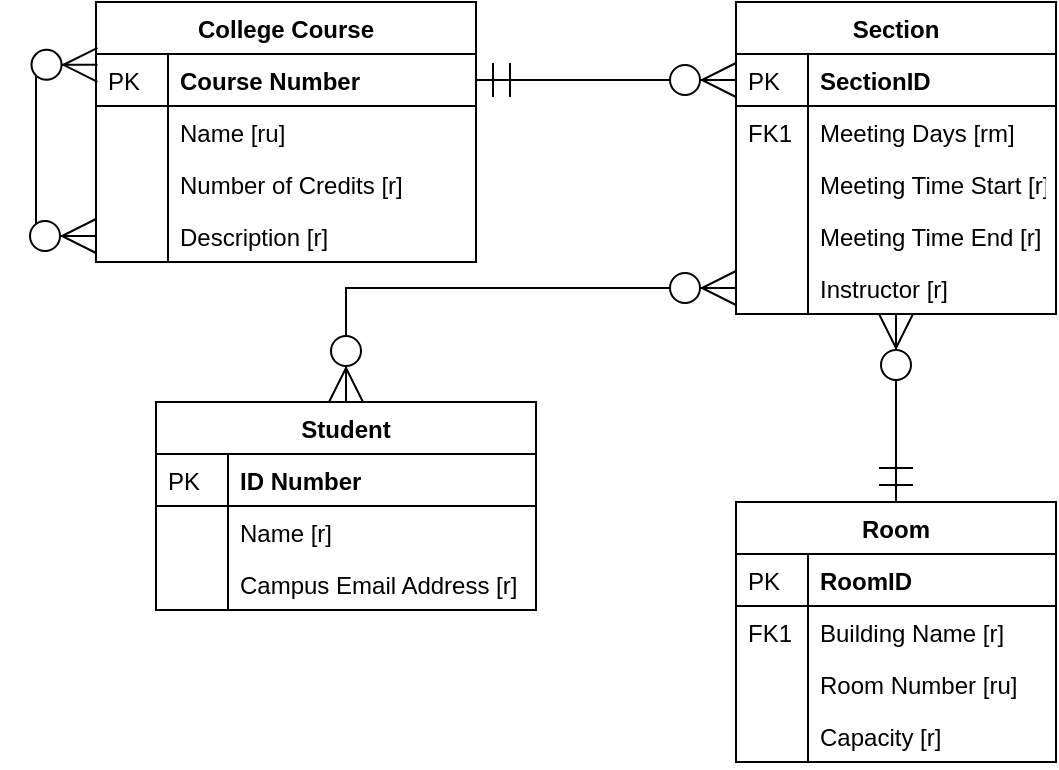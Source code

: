 <mxfile type="device" version="12.5.6" pages="5"><diagram id="C5RBs43oDa-KdzZeNtuy" name="Page-1"><mxGraphModel grid="1" dx="1038" dy="544" gridSize="10" guides="1" tooltips="1" connect="1" arrows="1" fold="1" page="1" pageScale="1" pageWidth="827" pageHeight="1169" math="0" shadow="0"><root><mxCell id="WIyWlLk6GJQsqaUBKTNV-0"/><mxCell id="WIyWlLk6GJQsqaUBKTNV-1" parent="WIyWlLk6GJQsqaUBKTNV-0"/><mxCell id="zkfFHV4jXpPFQw0GAbJ--51" value="College Course" parent="WIyWlLk6GJQsqaUBKTNV-1" style="swimlane;fontStyle=1;childLayout=stackLayout;horizontal=1;startSize=26;horizontalStack=0;resizeParent=1;resizeLast=0;collapsible=1;marginBottom=0;rounded=0;shadow=0;strokeWidth=1;" vertex="1"><mxGeometry as="geometry" x="80" y="120" width="190" height="130"><mxRectangle as="alternateBounds" x="20" y="80" width="160" height="26"/></mxGeometry></mxCell><mxCell id="zkfFHV4jXpPFQw0GAbJ--52" value="Course Number" parent="zkfFHV4jXpPFQw0GAbJ--51" style="shape=partialRectangle;top=0;left=0;right=0;bottom=1;align=left;verticalAlign=top;fillColor=none;spacingLeft=40;spacingRight=4;overflow=hidden;rotatable=0;points=[[0,0.5],[1,0.5]];portConstraint=eastwest;dropTarget=0;rounded=0;shadow=0;strokeWidth=1;fontStyle=1" vertex="1"><mxGeometry as="geometry" y="26" width="190" height="26"/></mxCell><mxCell id="zkfFHV4jXpPFQw0GAbJ--53" value="PK" parent="zkfFHV4jXpPFQw0GAbJ--52" style="shape=partialRectangle;top=0;left=0;bottom=0;fillColor=none;align=left;verticalAlign=top;spacingLeft=4;spacingRight=4;overflow=hidden;rotatable=0;points=[];portConstraint=eastwest;part=1;" vertex="1" connectable="0"><mxGeometry as="geometry" width="36" height="26"/></mxCell><mxCell id="zkfFHV4jXpPFQw0GAbJ--54" value="Name [ru]" parent="zkfFHV4jXpPFQw0GAbJ--51" style="shape=partialRectangle;top=0;left=0;right=0;bottom=0;align=left;verticalAlign=top;fillColor=none;spacingLeft=40;spacingRight=4;overflow=hidden;rotatable=0;points=[[0,0.5],[1,0.5]];portConstraint=eastwest;dropTarget=0;rounded=0;shadow=0;strokeWidth=1;" vertex="1"><mxGeometry as="geometry" y="52" width="190" height="26"/></mxCell><mxCell id="zkfFHV4jXpPFQw0GAbJ--55" value="" parent="zkfFHV4jXpPFQw0GAbJ--54" style="shape=partialRectangle;top=0;left=0;bottom=0;fillColor=none;align=left;verticalAlign=top;spacingLeft=4;spacingRight=4;overflow=hidden;rotatable=0;points=[];portConstraint=eastwest;part=1;" vertex="1" connectable="0"><mxGeometry as="geometry" width="36" height="26"/></mxCell><mxCell id="W3Jh4Efmc40X1j0l5oF--0" value="Number of Credits [r]" parent="zkfFHV4jXpPFQw0GAbJ--51" style="shape=partialRectangle;top=0;left=0;right=0;bottom=0;align=left;verticalAlign=top;fillColor=none;spacingLeft=40;spacingRight=4;overflow=hidden;rotatable=0;points=[[0,0.5],[1,0.5]];portConstraint=eastwest;dropTarget=0;rounded=0;shadow=0;strokeWidth=1;" vertex="1"><mxGeometry as="geometry" y="78" width="190" height="26"/></mxCell><mxCell id="W3Jh4Efmc40X1j0l5oF--1" value="" parent="W3Jh4Efmc40X1j0l5oF--0" style="shape=partialRectangle;top=0;left=0;bottom=0;fillColor=none;align=left;verticalAlign=top;spacingLeft=4;spacingRight=4;overflow=hidden;rotatable=0;points=[];portConstraint=eastwest;part=1;" vertex="1" connectable="0"><mxGeometry as="geometry" width="36" height="26"/></mxCell><mxCell id="W3Jh4Efmc40X1j0l5oF--31" parent="zkfFHV4jXpPFQw0GAbJ--51" style="edgeStyle=orthogonalEdgeStyle;rounded=0;jumpSize=7;orthogonalLoop=1;jettySize=auto;html=1;exitX=0;exitY=0.5;exitDx=0;exitDy=0;entryX=0.004;entryY=0.208;entryDx=0;entryDy=0;entryPerimeter=0;startArrow=ERzeroToMany;startFill=1;startSize=15;endArrow=ERzeroToMany;endFill=1;endSize=15;" source="W3Jh4Efmc40X1j0l5oF--2" target="zkfFHV4jXpPFQw0GAbJ--52" edge="1"><mxGeometry as="geometry" relative="1"/></mxCell><mxCell id="W3Jh4Efmc40X1j0l5oF--2" value="Description [r]" parent="zkfFHV4jXpPFQw0GAbJ--51" style="shape=partialRectangle;top=0;left=0;right=0;bottom=0;align=left;verticalAlign=top;fillColor=none;spacingLeft=40;spacingRight=4;overflow=hidden;rotatable=0;points=[[0,0.5],[1,0.5]];portConstraint=eastwest;dropTarget=0;rounded=0;shadow=0;strokeWidth=1;" vertex="1"><mxGeometry as="geometry" y="104" width="190" height="26"/></mxCell><mxCell id="W3Jh4Efmc40X1j0l5oF--3" value="" parent="W3Jh4Efmc40X1j0l5oF--2" style="shape=partialRectangle;top=0;left=0;bottom=0;fillColor=none;align=left;verticalAlign=top;spacingLeft=4;spacingRight=4;overflow=hidden;rotatable=0;points=[];portConstraint=eastwest;part=1;" vertex="1" connectable="0"><mxGeometry as="geometry" width="36" height="26"/></mxCell><mxCell id="zkfFHV4jXpPFQw0GAbJ--56" value="Section" parent="WIyWlLk6GJQsqaUBKTNV-1" style="swimlane;fontStyle=1;childLayout=stackLayout;horizontal=1;startSize=26;horizontalStack=0;resizeParent=1;resizeLast=0;collapsible=1;marginBottom=0;rounded=0;shadow=0;strokeWidth=1;" vertex="1"><mxGeometry as="geometry" x="400" y="120" width="160" height="156"><mxRectangle as="alternateBounds" x="260" y="80" width="160" height="26"/></mxGeometry></mxCell><mxCell id="zkfFHV4jXpPFQw0GAbJ--57" value="SectionID" parent="zkfFHV4jXpPFQw0GAbJ--56" style="shape=partialRectangle;top=0;left=0;right=0;bottom=1;align=left;verticalAlign=top;fillColor=none;spacingLeft=40;spacingRight=4;overflow=hidden;rotatable=0;points=[[0,0.5],[1,0.5]];portConstraint=eastwest;dropTarget=0;rounded=0;shadow=0;strokeWidth=1;fontStyle=1" vertex="1"><mxGeometry as="geometry" y="26" width="160" height="26"/></mxCell><mxCell id="zkfFHV4jXpPFQw0GAbJ--58" value="PK" parent="zkfFHV4jXpPFQw0GAbJ--57" style="shape=partialRectangle;top=0;left=0;bottom=0;fillColor=none;align=left;verticalAlign=top;spacingLeft=4;spacingRight=4;overflow=hidden;rotatable=0;points=[];portConstraint=eastwest;part=1;" vertex="1" connectable="0"><mxGeometry as="geometry" width="36" height="26"/></mxCell><mxCell id="zkfFHV4jXpPFQw0GAbJ--59" value="Meeting Days [rm]" parent="zkfFHV4jXpPFQw0GAbJ--56" style="shape=partialRectangle;top=0;left=0;right=0;bottom=0;align=left;verticalAlign=top;fillColor=none;spacingLeft=40;spacingRight=4;overflow=hidden;rotatable=0;points=[[0,0.5],[1,0.5]];portConstraint=eastwest;dropTarget=0;rounded=0;shadow=0;strokeWidth=1;" vertex="1"><mxGeometry as="geometry" y="52" width="160" height="26"/></mxCell><mxCell id="zkfFHV4jXpPFQw0GAbJ--60" value="FK1" parent="zkfFHV4jXpPFQw0GAbJ--59" style="shape=partialRectangle;top=0;left=0;bottom=0;fillColor=none;align=left;verticalAlign=top;spacingLeft=4;spacingRight=4;overflow=hidden;rotatable=0;points=[];portConstraint=eastwest;part=1;" vertex="1" connectable="0"><mxGeometry as="geometry" width="36" height="26"/></mxCell><mxCell id="zkfFHV4jXpPFQw0GAbJ--61" value="Meeting Time Start [r]" parent="zkfFHV4jXpPFQw0GAbJ--56" style="shape=partialRectangle;top=0;left=0;right=0;bottom=0;align=left;verticalAlign=top;fillColor=none;spacingLeft=40;spacingRight=4;overflow=hidden;rotatable=0;points=[[0,0.5],[1,0.5]];portConstraint=eastwest;dropTarget=0;rounded=0;shadow=0;strokeWidth=1;" vertex="1"><mxGeometry as="geometry" y="78" width="160" height="26"/></mxCell><mxCell id="zkfFHV4jXpPFQw0GAbJ--62" value="" parent="zkfFHV4jXpPFQw0GAbJ--61" style="shape=partialRectangle;top=0;left=0;bottom=0;fillColor=none;align=left;verticalAlign=top;spacingLeft=4;spacingRight=4;overflow=hidden;rotatable=0;points=[];portConstraint=eastwest;part=1;" vertex="1" connectable="0"><mxGeometry as="geometry" width="36" height="26"/></mxCell><mxCell id="W3Jh4Efmc40X1j0l5oF--4" value="Meeting Time End [r]" parent="zkfFHV4jXpPFQw0GAbJ--56" style="shape=partialRectangle;top=0;left=0;right=0;bottom=0;align=left;verticalAlign=top;fillColor=none;spacingLeft=40;spacingRight=4;overflow=hidden;rotatable=0;points=[[0,0.5],[1,0.5]];portConstraint=eastwest;dropTarget=0;rounded=0;shadow=0;strokeWidth=1;" vertex="1"><mxGeometry as="geometry" y="104" width="160" height="26"/></mxCell><mxCell id="W3Jh4Efmc40X1j0l5oF--5" value="" parent="W3Jh4Efmc40X1j0l5oF--4" style="shape=partialRectangle;top=0;left=0;bottom=0;fillColor=none;align=left;verticalAlign=top;spacingLeft=4;spacingRight=4;overflow=hidden;rotatable=0;points=[];portConstraint=eastwest;part=1;" vertex="1" connectable="0"><mxGeometry as="geometry" width="36" height="26"/></mxCell><mxCell id="W3Jh4Efmc40X1j0l5oF--6" value="Instructor [r]" parent="zkfFHV4jXpPFQw0GAbJ--56" style="shape=partialRectangle;top=0;left=0;right=0;bottom=0;align=left;verticalAlign=top;fillColor=none;spacingLeft=40;spacingRight=4;overflow=hidden;rotatable=0;points=[[0,0.5],[1,0.5]];portConstraint=eastwest;dropTarget=0;rounded=0;shadow=0;strokeWidth=1;" vertex="1"><mxGeometry as="geometry" y="130" width="160" height="26"/></mxCell><mxCell id="W3Jh4Efmc40X1j0l5oF--7" value="" parent="W3Jh4Efmc40X1j0l5oF--6" style="shape=partialRectangle;top=0;left=0;bottom=0;fillColor=none;align=left;verticalAlign=top;spacingLeft=4;spacingRight=4;overflow=hidden;rotatable=0;points=[];portConstraint=eastwest;part=1;" vertex="1" connectable="0"><mxGeometry as="geometry" width="36" height="26"/></mxCell><mxCell id="zkfFHV4jXpPFQw0GAbJ--63" value="" parent="WIyWlLk6GJQsqaUBKTNV-1" style="edgeStyle=orthogonalEdgeStyle;endArrow=ERzeroToMany;startArrow=ERmandOne;shadow=0;strokeWidth=1;endSize=15;startSize=15;jumpSize=7;" source="zkfFHV4jXpPFQw0GAbJ--52" target="zkfFHV4jXpPFQw0GAbJ--57" edge="1"><mxGeometry as="geometry" width="100" height="100" relative="1"><mxPoint as="sourcePoint" x="310" y="390"/><mxPoint as="targetPoint" x="410" y="290"/></mxGeometry></mxCell><mxCell id="zkfFHV4jXpPFQw0GAbJ--64" value="Room" parent="WIyWlLk6GJQsqaUBKTNV-1" style="swimlane;fontStyle=1;childLayout=stackLayout;horizontal=1;startSize=26;horizontalStack=0;resizeParent=1;resizeLast=0;collapsible=1;marginBottom=0;rounded=0;shadow=0;strokeWidth=1;" vertex="1"><mxGeometry as="geometry" x="400" y="370" width="160" height="130"><mxRectangle as="alternateBounds" x="260" y="270" width="160" height="26"/></mxGeometry></mxCell><mxCell id="zkfFHV4jXpPFQw0GAbJ--65" value="RoomID" parent="zkfFHV4jXpPFQw0GAbJ--64" style="shape=partialRectangle;top=0;left=0;right=0;bottom=1;align=left;verticalAlign=top;fillColor=none;spacingLeft=40;spacingRight=4;overflow=hidden;rotatable=0;points=[[0,0.5],[1,0.5]];portConstraint=eastwest;dropTarget=0;rounded=0;shadow=0;strokeWidth=1;fontStyle=1" vertex="1"><mxGeometry as="geometry" y="26" width="160" height="26"/></mxCell><mxCell id="zkfFHV4jXpPFQw0GAbJ--66" value="PK" parent="zkfFHV4jXpPFQw0GAbJ--65" style="shape=partialRectangle;top=0;left=0;bottom=0;fillColor=none;align=left;verticalAlign=top;spacingLeft=4;spacingRight=4;overflow=hidden;rotatable=0;points=[];portConstraint=eastwest;part=1;" vertex="1" connectable="0"><mxGeometry as="geometry" width="36" height="26"/></mxCell><mxCell id="zkfFHV4jXpPFQw0GAbJ--67" value="Building Name [r]" parent="zkfFHV4jXpPFQw0GAbJ--64" style="shape=partialRectangle;top=0;left=0;right=0;bottom=0;align=left;verticalAlign=top;fillColor=none;spacingLeft=40;spacingRight=4;overflow=hidden;rotatable=0;points=[[0,0.5],[1,0.5]];portConstraint=eastwest;dropTarget=0;rounded=0;shadow=0;strokeWidth=1;" vertex="1"><mxGeometry as="geometry" y="52" width="160" height="26"/></mxCell><mxCell id="zkfFHV4jXpPFQw0GAbJ--68" value="FK1" parent="zkfFHV4jXpPFQw0GAbJ--67" style="shape=partialRectangle;top=0;left=0;bottom=0;fillColor=none;align=left;verticalAlign=top;spacingLeft=4;spacingRight=4;overflow=hidden;rotatable=0;points=[];portConstraint=eastwest;part=1;" vertex="1" connectable="0"><mxGeometry as="geometry" width="36" height="26"/></mxCell><mxCell id="zkfFHV4jXpPFQw0GAbJ--69" value="Room Number [ru]" parent="zkfFHV4jXpPFQw0GAbJ--64" style="shape=partialRectangle;top=0;left=0;right=0;bottom=0;align=left;verticalAlign=top;fillColor=none;spacingLeft=40;spacingRight=4;overflow=hidden;rotatable=0;points=[[0,0.5],[1,0.5]];portConstraint=eastwest;dropTarget=0;rounded=0;shadow=0;strokeWidth=1;" vertex="1"><mxGeometry as="geometry" y="78" width="160" height="26"/></mxCell><mxCell id="zkfFHV4jXpPFQw0GAbJ--70" value="" parent="zkfFHV4jXpPFQw0GAbJ--69" style="shape=partialRectangle;top=0;left=0;bottom=0;fillColor=none;align=left;verticalAlign=top;spacingLeft=4;spacingRight=4;overflow=hidden;rotatable=0;points=[];portConstraint=eastwest;part=1;" vertex="1" connectable="0"><mxGeometry as="geometry" width="36" height="26"/></mxCell><mxCell id="W3Jh4Efmc40X1j0l5oF--8" value="Capacity [r]" parent="zkfFHV4jXpPFQw0GAbJ--64" style="shape=partialRectangle;top=0;left=0;right=0;bottom=0;align=left;verticalAlign=top;fillColor=none;spacingLeft=40;spacingRight=4;overflow=hidden;rotatable=0;points=[[0,0.5],[1,0.5]];portConstraint=eastwest;dropTarget=0;rounded=0;shadow=0;strokeWidth=1;" vertex="1"><mxGeometry as="geometry" y="104" width="160" height="26"/></mxCell><mxCell id="W3Jh4Efmc40X1j0l5oF--9" value="" parent="W3Jh4Efmc40X1j0l5oF--8" style="shape=partialRectangle;top=0;left=0;bottom=0;fillColor=none;align=left;verticalAlign=top;spacingLeft=4;spacingRight=4;overflow=hidden;rotatable=0;points=[];portConstraint=eastwest;part=1;" vertex="1" connectable="0"><mxGeometry as="geometry" width="36" height="26"/></mxCell><mxCell id="zkfFHV4jXpPFQw0GAbJ--71" value="" parent="WIyWlLk6GJQsqaUBKTNV-1" style="edgeStyle=orthogonalEdgeStyle;endArrow=ERmandOne;startArrow=ERzeroToMany;shadow=0;strokeWidth=1;endSize=15;startSize=15;endFill=0;startFill=1;" source="zkfFHV4jXpPFQw0GAbJ--56" target="zkfFHV4jXpPFQw0GAbJ--64" edge="1"><mxGeometry as="geometry" width="100" height="100" relative="1"><mxPoint as="sourcePoint" x="410" y="182"/><mxPoint as="targetPoint" x="330" y="169"/><Array as="points"/></mxGeometry></mxCell><mxCell id="W3Jh4Efmc40X1j0l5oF--28" parent="WIyWlLk6GJQsqaUBKTNV-1" style="edgeStyle=orthogonalEdgeStyle;rounded=0;jumpSize=7;orthogonalLoop=1;jettySize=auto;html=1;entryX=0;entryY=0.5;entryDx=0;entryDy=0;startArrow=ERzeroToMany;startFill=1;startSize=15;endArrow=ERzeroToMany;endFill=1;endSize=15;" source="W3Jh4Efmc40X1j0l5oF--10" target="W3Jh4Efmc40X1j0l5oF--6" edge="1"><mxGeometry as="geometry" relative="1"/></mxCell><mxCell id="W3Jh4Efmc40X1j0l5oF--10" value="Student" parent="WIyWlLk6GJQsqaUBKTNV-1" style="swimlane;fontStyle=1;childLayout=stackLayout;horizontal=1;startSize=26;horizontalStack=0;resizeParent=1;resizeLast=0;collapsible=1;marginBottom=0;rounded=0;shadow=0;strokeWidth=1;" vertex="1"><mxGeometry as="geometry" x="110" y="320" width="190" height="104"><mxRectangle as="alternateBounds" x="20" y="80" width="160" height="26"/></mxGeometry></mxCell><mxCell id="W3Jh4Efmc40X1j0l5oF--11" value="ID Number" parent="W3Jh4Efmc40X1j0l5oF--10" style="shape=partialRectangle;top=0;left=0;right=0;bottom=1;align=left;verticalAlign=top;fillColor=none;spacingLeft=40;spacingRight=4;overflow=hidden;rotatable=0;points=[[0,0.5],[1,0.5]];portConstraint=eastwest;dropTarget=0;rounded=0;shadow=0;strokeWidth=1;fontStyle=1" vertex="1"><mxGeometry as="geometry" y="26" width="190" height="26"/></mxCell><mxCell id="W3Jh4Efmc40X1j0l5oF--12" value="PK" parent="W3Jh4Efmc40X1j0l5oF--11" style="shape=partialRectangle;top=0;left=0;bottom=0;fillColor=none;align=left;verticalAlign=top;spacingLeft=4;spacingRight=4;overflow=hidden;rotatable=0;points=[];portConstraint=eastwest;part=1;" vertex="1" connectable="0"><mxGeometry as="geometry" width="36" height="26"/></mxCell><mxCell id="W3Jh4Efmc40X1j0l5oF--13" value="Name [r]" parent="W3Jh4Efmc40X1j0l5oF--10" style="shape=partialRectangle;top=0;left=0;right=0;bottom=0;align=left;verticalAlign=top;fillColor=none;spacingLeft=40;spacingRight=4;overflow=hidden;rotatable=0;points=[[0,0.5],[1,0.5]];portConstraint=eastwest;dropTarget=0;rounded=0;shadow=0;strokeWidth=1;" vertex="1"><mxGeometry as="geometry" y="52" width="190" height="26"/></mxCell><mxCell id="W3Jh4Efmc40X1j0l5oF--14" value="" parent="W3Jh4Efmc40X1j0l5oF--13" style="shape=partialRectangle;top=0;left=0;bottom=0;fillColor=none;align=left;verticalAlign=top;spacingLeft=4;spacingRight=4;overflow=hidden;rotatable=0;points=[];portConstraint=eastwest;part=1;" vertex="1" connectable="0"><mxGeometry as="geometry" width="36" height="26"/></mxCell><mxCell id="W3Jh4Efmc40X1j0l5oF--15" value="Campus Email Address [r]" parent="W3Jh4Efmc40X1j0l5oF--10" style="shape=partialRectangle;top=0;left=0;right=0;bottom=0;align=left;verticalAlign=top;fillColor=none;spacingLeft=40;spacingRight=4;overflow=hidden;rotatable=0;points=[[0,0.5],[1,0.5]];portConstraint=eastwest;dropTarget=0;rounded=0;shadow=0;strokeWidth=1;" vertex="1"><mxGeometry as="geometry" y="78" width="190" height="26"/></mxCell><mxCell id="W3Jh4Efmc40X1j0l5oF--16" value="" parent="W3Jh4Efmc40X1j0l5oF--15" style="shape=partialRectangle;top=0;left=0;bottom=0;fillColor=none;align=left;verticalAlign=top;spacingLeft=4;spacingRight=4;overflow=hidden;rotatable=0;points=[];portConstraint=eastwest;part=1;" vertex="1" connectable="0"><mxGeometry as="geometry" width="36" height="26"/></mxCell></root></mxGraphModel></diagram><diagram id="x2M2ZC7gqlovo1jFyFz2" name="Page-2"><mxGraphModel grid="1" dx="1038" dy="544" gridSize="10" guides="1" tooltips="1" connect="1" arrows="1" fold="1" page="1" pageScale="1" pageWidth="850" pageHeight="1100" math="0" shadow="0"><root><mxCell id="3DMZpVr2IxO9l3hO9CAh-0"/><mxCell id="3DMZpVr2IxO9l3hO9CAh-1" parent="3DMZpVr2IxO9l3hO9CAh-0"/><mxCell id="-kegHa676ILytg7TwHLY-0" value="CollegeCourse" parent="3DMZpVr2IxO9l3hO9CAh-1" style="swimlane;fontStyle=1;childLayout=stackLayout;horizontal=1;startSize=26;horizontalStack=0;resizeParent=1;resizeLast=0;collapsible=1;marginBottom=0;rounded=0;shadow=0;strokeWidth=1;" vertex="1"><mxGeometry as="geometry" x="40" y="120" width="290" height="130"><mxRectangle as="alternateBounds" x="20" y="80" width="160" height="26"/></mxGeometry></mxCell><mxCell id="-kegHa676ILytg7TwHLY-1" value="CourseNumber varchar(10)" parent="-kegHa676ILytg7TwHLY-0" style="shape=partialRectangle;top=0;left=0;right=0;bottom=1;align=left;verticalAlign=top;fillColor=none;spacingLeft=40;spacingRight=4;overflow=hidden;rotatable=0;points=[[0,0.5],[1,0.5]];portConstraint=eastwest;dropTarget=0;rounded=0;shadow=0;strokeWidth=1;fontStyle=5" vertex="1"><mxGeometry as="geometry" y="26" width="290" height="26"/></mxCell><mxCell id="-kegHa676ILytg7TwHLY-2" value="PK" parent="-kegHa676ILytg7TwHLY-1" style="shape=partialRectangle;top=0;left=0;bottom=0;fillColor=none;align=left;verticalAlign=top;spacingLeft=4;spacingRight=4;overflow=hidden;rotatable=0;points=[];portConstraint=eastwest;part=1;" vertex="1" connectable="0"><mxGeometry as="geometry" width="36" height="26"/></mxCell><mxCell id="-kegHa676ILytg7TwHLY-3" value="CollegeCourseName varchar (30)" parent="-kegHa676ILytg7TwHLY-0" style="shape=partialRectangle;top=0;left=0;right=0;bottom=0;align=left;verticalAlign=top;fillColor=none;spacingLeft=40;spacingRight=4;overflow=hidden;rotatable=0;points=[[0,0.5],[1,0.5]];portConstraint=eastwest;dropTarget=0;rounded=0;shadow=0;strokeWidth=1;fontStyle=1" vertex="1"><mxGeometry as="geometry" y="52" width="290" height="26"/></mxCell><mxCell id="-kegHa676ILytg7TwHLY-4" value="U1" parent="-kegHa676ILytg7TwHLY-3" style="shape=partialRectangle;top=0;left=0;bottom=0;fillColor=none;align=left;verticalAlign=top;spacingLeft=4;spacingRight=4;overflow=hidden;rotatable=0;points=[];portConstraint=eastwest;part=1;" vertex="1" connectable="0"><mxGeometry as="geometry" width="36" height="26"/></mxCell><mxCell id="-kegHa676ILytg7TwHLY-5" value="NumberOfCredits int" parent="-kegHa676ILytg7TwHLY-0" style="shape=partialRectangle;top=0;left=0;right=0;bottom=0;align=left;verticalAlign=top;fillColor=none;spacingLeft=40;spacingRight=4;overflow=hidden;rotatable=0;points=[[0,0.5],[1,0.5]];portConstraint=eastwest;dropTarget=0;rounded=0;shadow=0;strokeWidth=1;fontStyle=1" vertex="1"><mxGeometry as="geometry" y="78" width="290" height="26"/></mxCell><mxCell id="-kegHa676ILytg7TwHLY-6" value="" parent="-kegHa676ILytg7TwHLY-5" style="shape=partialRectangle;top=0;left=0;bottom=0;fillColor=none;align=left;verticalAlign=top;spacingLeft=4;spacingRight=4;overflow=hidden;rotatable=0;points=[];portConstraint=eastwest;part=1;" vertex="1" connectable="0"><mxGeometry as="geometry" width="36" height="26"/></mxCell><mxCell id="-kegHa676ILytg7TwHLY-8" value="CollegeCourseDescription varchar (100)" parent="-kegHa676ILytg7TwHLY-0" style="shape=partialRectangle;top=0;left=0;right=0;bottom=0;align=left;verticalAlign=top;fillColor=none;spacingLeft=40;spacingRight=4;overflow=hidden;rotatable=0;points=[[0,0.5],[1,0.5]];portConstraint=eastwest;dropTarget=0;rounded=0;shadow=0;strokeWidth=1;fontStyle=1" vertex="1"><mxGeometry as="geometry" y="104" width="290" height="26"/></mxCell><mxCell id="-kegHa676ILytg7TwHLY-9" value="" parent="-kegHa676ILytg7TwHLY-8" style="shape=partialRectangle;top=0;left=0;bottom=0;fillColor=none;align=left;verticalAlign=top;spacingLeft=4;spacingRight=4;overflow=hidden;rotatable=0;points=[];portConstraint=eastwest;part=1;" vertex="1" connectable="0"><mxGeometry as="geometry" width="36" height="26"/></mxCell><mxCell id="-kegHa676ILytg7TwHLY-10" value="Section" parent="3DMZpVr2IxO9l3hO9CAh-1" style="swimlane;fontStyle=1;childLayout=stackLayout;horizontal=1;startSize=26;horizontalStack=0;resizeParent=1;resizeLast=0;collapsible=1;marginBottom=0;rounded=0;shadow=0;strokeWidth=1;" vertex="1"><mxGeometry as="geometry" x="430" y="317" width="220" height="208"><mxRectangle as="alternateBounds" x="260" y="80" width="160" height="26"/></mxGeometry></mxCell><mxCell id="-kegHa676ILytg7TwHLY-11" value="SectionID int identity" parent="-kegHa676ILytg7TwHLY-10" style="shape=partialRectangle;top=0;left=0;right=0;bottom=1;align=left;verticalAlign=top;fillColor=none;spacingLeft=40;spacingRight=4;overflow=hidden;rotatable=0;points=[[0,0.5],[1,0.5]];portConstraint=eastwest;dropTarget=0;rounded=0;shadow=0;strokeWidth=1;fontStyle=5" vertex="1"><mxGeometry as="geometry" y="26" width="220" height="26"/></mxCell><mxCell id="-kegHa676ILytg7TwHLY-12" value="PK" parent="-kegHa676ILytg7TwHLY-11" style="shape=partialRectangle;top=0;left=0;bottom=0;fillColor=none;align=left;verticalAlign=top;spacingLeft=4;spacingRight=4;overflow=hidden;rotatable=0;points=[];portConstraint=eastwest;part=1;" vertex="1" connectable="0"><mxGeometry as="geometry" width="36" height="26"/></mxCell><mxCell id="-kegHa676ILytg7TwHLY-15" value="MeetingTimeStart time" parent="-kegHa676ILytg7TwHLY-10" style="shape=partialRectangle;top=0;left=0;right=0;bottom=0;align=left;verticalAlign=top;fillColor=none;spacingLeft=40;spacingRight=4;overflow=hidden;rotatable=0;points=[[0,0.5],[1,0.5]];portConstraint=eastwest;dropTarget=0;rounded=0;shadow=0;strokeWidth=1;fontStyle=1" vertex="1"><mxGeometry as="geometry" y="52" width="220" height="26"/></mxCell><mxCell id="-kegHa676ILytg7TwHLY-16" value="" parent="-kegHa676ILytg7TwHLY-15" style="shape=partialRectangle;top=0;left=0;bottom=0;fillColor=none;align=left;verticalAlign=top;spacingLeft=4;spacingRight=4;overflow=hidden;rotatable=0;points=[];portConstraint=eastwest;part=1;" vertex="1" connectable="0"><mxGeometry as="geometry" width="36.255" height="26"/></mxCell><mxCell id="-kegHa676ILytg7TwHLY-17" value="MeetingTimeEnd time" parent="-kegHa676ILytg7TwHLY-10" style="shape=partialRectangle;top=0;left=0;right=0;bottom=0;align=left;verticalAlign=top;fillColor=none;spacingLeft=40;spacingRight=4;overflow=hidden;rotatable=0;points=[[0,0.5],[1,0.5]];portConstraint=eastwest;dropTarget=0;rounded=0;shadow=0;strokeWidth=1;fontStyle=1" vertex="1"><mxGeometry as="geometry" y="78" width="220" height="26"/></mxCell><mxCell id="-kegHa676ILytg7TwHLY-18" value="" parent="-kegHa676ILytg7TwHLY-17" style="shape=partialRectangle;top=0;left=0;bottom=0;fillColor=none;align=left;verticalAlign=top;spacingLeft=4;spacingRight=4;overflow=hidden;rotatable=0;points=[];portConstraint=eastwest;part=1;" vertex="1" connectable="0"><mxGeometry as="geometry" width="36" height="26"/></mxCell><mxCell id="-kegHa676ILytg7TwHLY-19" value="Instructor varchar (50)" parent="-kegHa676ILytg7TwHLY-10" style="shape=partialRectangle;top=0;left=0;right=0;bottom=0;align=left;verticalAlign=top;fillColor=none;spacingLeft=40;spacingRight=4;overflow=hidden;rotatable=0;points=[[0,0.5],[1,0.5]];portConstraint=eastwest;dropTarget=0;rounded=0;shadow=0;strokeWidth=1;fontStyle=1" vertex="1"><mxGeometry as="geometry" y="104" width="220" height="26"/></mxCell><mxCell id="-kegHa676ILytg7TwHLY-20" value="" parent="-kegHa676ILytg7TwHLY-19" style="shape=partialRectangle;top=0;left=0;bottom=0;fillColor=none;align=left;verticalAlign=top;spacingLeft=4;spacingRight=4;overflow=hidden;rotatable=0;points=[];portConstraint=eastwest;part=1;" vertex="1" connectable="0"><mxGeometry as="geometry" width="36" height="26"/></mxCell><mxCell id="-kegHa676ILytg7TwHLY-89" value="CollegeNumber varchar(10)" parent="-kegHa676ILytg7TwHLY-10" style="shape=partialRectangle;top=0;left=0;right=0;bottom=0;align=left;verticalAlign=top;fillColor=none;spacingLeft=40;spacingRight=4;overflow=hidden;rotatable=0;points=[[0,0.5],[1,0.5]];portConstraint=eastwest;dropTarget=0;rounded=0;shadow=0;strokeWidth=1;fontStyle=1" vertex="1"><mxGeometry as="geometry" y="130" width="220" height="26"/></mxCell><mxCell id="-kegHa676ILytg7TwHLY-90" value="FK1" parent="-kegHa676ILytg7TwHLY-89" style="shape=partialRectangle;top=0;left=0;bottom=0;fillColor=none;align=left;verticalAlign=top;spacingLeft=4;spacingRight=4;overflow=hidden;rotatable=0;points=[];portConstraint=eastwest;part=1;" vertex="1" connectable="0"><mxGeometry as="geometry" width="36" height="26"/></mxCell><mxCell id="-kegHa676ILytg7TwHLY-121" value="MeetingDaysID int" parent="-kegHa676ILytg7TwHLY-10" style="shape=partialRectangle;top=0;left=0;right=0;bottom=0;align=left;verticalAlign=top;fillColor=none;spacingLeft=40;spacingRight=4;overflow=hidden;rotatable=0;points=[[0,0.5],[1,0.5]];portConstraint=eastwest;dropTarget=0;rounded=0;shadow=0;strokeWidth=1;fontStyle=1" vertex="1"><mxGeometry as="geometry" y="156" width="220" height="26"/></mxCell><mxCell id="-kegHa676ILytg7TwHLY-122" value="FK2" parent="-kegHa676ILytg7TwHLY-121" style="shape=partialRectangle;top=0;left=0;bottom=0;fillColor=none;align=left;verticalAlign=top;spacingLeft=4;spacingRight=4;overflow=hidden;rotatable=0;points=[];portConstraint=eastwest;part=1;" vertex="1" connectable="0"><mxGeometry as="geometry" width="36" height="26"/></mxCell><mxCell id="-kegHa676ILytg7TwHLY-123" value="RoomID int" parent="-kegHa676ILytg7TwHLY-10" style="shape=partialRectangle;top=0;left=0;right=0;bottom=0;align=left;verticalAlign=top;fillColor=none;spacingLeft=40;spacingRight=4;overflow=hidden;rotatable=0;points=[[0,0.5],[1,0.5]];portConstraint=eastwest;dropTarget=0;rounded=0;shadow=0;strokeWidth=1;fontStyle=1" vertex="1"><mxGeometry as="geometry" y="182" width="220" height="26"/></mxCell><mxCell id="-kegHa676ILytg7TwHLY-124" value="FK3" parent="-kegHa676ILytg7TwHLY-123" style="shape=partialRectangle;top=0;left=0;bottom=0;fillColor=none;align=left;verticalAlign=top;spacingLeft=4;spacingRight=4;overflow=hidden;rotatable=0;points=[];portConstraint=eastwest;part=1;" vertex="1" connectable="0"><mxGeometry as="geometry" width="36" height="26"/></mxCell><mxCell id="-kegHa676ILytg7TwHLY-21" value="Room" parent="3DMZpVr2IxO9l3hO9CAh-1" style="swimlane;fontStyle=1;childLayout=stackLayout;horizontal=1;startSize=26;horizontalStack=0;resizeParent=1;resizeLast=0;collapsible=1;marginBottom=0;rounded=0;shadow=0;strokeWidth=1;" vertex="1"><mxGeometry as="geometry" x="560" y="590" width="210" height="130"><mxRectangle as="alternateBounds" x="260" y="270" width="160" height="26"/></mxGeometry></mxCell><mxCell id="-kegHa676ILytg7TwHLY-22" value="RoomID int identity" parent="-kegHa676ILytg7TwHLY-21" style="shape=partialRectangle;top=0;left=0;right=0;bottom=1;align=left;verticalAlign=top;fillColor=none;spacingLeft=40;spacingRight=4;overflow=hidden;rotatable=0;points=[[0,0.5],[1,0.5]];portConstraint=eastwest;dropTarget=0;rounded=0;shadow=0;strokeWidth=1;fontStyle=5" vertex="1"><mxGeometry as="geometry" y="26" width="210" height="26"/></mxCell><mxCell id="-kegHa676ILytg7TwHLY-23" value="PK" parent="-kegHa676ILytg7TwHLY-22" style="shape=partialRectangle;top=0;left=0;bottom=0;fillColor=none;align=left;verticalAlign=top;spacingLeft=4;spacingRight=4;overflow=hidden;rotatable=0;points=[];portConstraint=eastwest;part=1;" vertex="1" connectable="0"><mxGeometry as="geometry" width="36" height="26"/></mxCell><mxCell id="-kegHa676ILytg7TwHLY-24" value="BuildingName varchar (30) " parent="-kegHa676ILytg7TwHLY-21" style="shape=partialRectangle;top=0;left=0;right=0;bottom=0;align=left;verticalAlign=top;fillColor=none;spacingLeft=40;spacingRight=4;overflow=hidden;rotatable=0;points=[[0,0.5],[1,0.5]];portConstraint=eastwest;dropTarget=0;rounded=0;shadow=0;strokeWidth=1;fontStyle=1" vertex="1"><mxGeometry as="geometry" y="52" width="210" height="26"/></mxCell><mxCell id="-kegHa676ILytg7TwHLY-25" value="U1" parent="-kegHa676ILytg7TwHLY-24" style="shape=partialRectangle;top=0;left=0;bottom=0;fillColor=none;align=left;verticalAlign=top;spacingLeft=4;spacingRight=4;overflow=hidden;rotatable=0;points=[];portConstraint=eastwest;part=1;" vertex="1" connectable="0"><mxGeometry as="geometry" width="36" height="26"/></mxCell><mxCell id="-kegHa676ILytg7TwHLY-26" value="Room Number varchar (10)" parent="-kegHa676ILytg7TwHLY-21" style="shape=partialRectangle;top=0;left=0;right=0;bottom=0;align=left;verticalAlign=top;fillColor=none;spacingLeft=40;spacingRight=4;overflow=hidden;rotatable=0;points=[[0,0.5],[1,0.5]];portConstraint=eastwest;dropTarget=0;rounded=0;shadow=0;strokeWidth=1;fontStyle=1" vertex="1"><mxGeometry as="geometry" y="78" width="210" height="26"/></mxCell><mxCell id="-kegHa676ILytg7TwHLY-27" value="U2" parent="-kegHa676ILytg7TwHLY-26" style="shape=partialRectangle;top=0;left=0;bottom=0;fillColor=none;align=left;verticalAlign=top;spacingLeft=4;spacingRight=4;overflow=hidden;rotatable=0;points=[];portConstraint=eastwest;part=1;" vertex="1" connectable="0"><mxGeometry as="geometry" width="36" height="26"/></mxCell><mxCell id="-kegHa676ILytg7TwHLY-28" value="Capacity int" parent="-kegHa676ILytg7TwHLY-21" style="shape=partialRectangle;top=0;left=0;right=0;bottom=0;align=left;verticalAlign=top;fillColor=none;spacingLeft=40;spacingRight=4;overflow=hidden;rotatable=0;points=[[0,0.5],[1,0.5]];portConstraint=eastwest;dropTarget=0;rounded=0;shadow=0;strokeWidth=1;fontStyle=1" vertex="1"><mxGeometry as="geometry" y="104" width="210" height="26"/></mxCell><mxCell id="-kegHa676ILytg7TwHLY-29" value="" parent="-kegHa676ILytg7TwHLY-28" style="shape=partialRectangle;top=0;left=0;bottom=0;fillColor=none;align=left;verticalAlign=top;spacingLeft=4;spacingRight=4;overflow=hidden;rotatable=0;points=[];portConstraint=eastwest;part=1;" vertex="1" connectable="0"><mxGeometry as="geometry" width="36" height="26"/></mxCell><mxCell id="-kegHa676ILytg7TwHLY-105" parent="3DMZpVr2IxO9l3hO9CAh-1" style="edgeStyle=orthogonalEdgeStyle;rounded=0;jumpSize=7;orthogonalLoop=1;jettySize=auto;html=1;exitX=0;exitY=0.25;exitDx=0;exitDy=0;entryX=0;entryY=0.5;entryDx=0;entryDy=0;startArrow=ERmandOne;startFill=0;startSize=15;endArrow=ERzeroToMany;endFill=1;endSize=15;" source="-kegHa676ILytg7TwHLY-30" target="-kegHa676ILytg7TwHLY-99" edge="1"><mxGeometry as="geometry" relative="1"/></mxCell><mxCell id="-kegHa676ILytg7TwHLY-30" value="Student" parent="3DMZpVr2IxO9l3hO9CAh-1" style="swimlane;fontStyle=1;childLayout=stackLayout;horizontal=1;startSize=26;horizontalStack=0;resizeParent=1;resizeLast=0;collapsible=1;marginBottom=0;rounded=0;shadow=0;strokeWidth=1;" vertex="1"><mxGeometry as="geometry" x="80" y="330" width="200" height="156"><mxRectangle as="alternateBounds" x="20" y="80" width="160" height="26"/></mxGeometry></mxCell><mxCell id="-kegHa676ILytg7TwHLY-31" value="IDNumber varchar (10)" parent="-kegHa676ILytg7TwHLY-30" style="shape=partialRectangle;top=0;left=0;right=0;bottom=1;align=left;verticalAlign=top;fillColor=none;spacingLeft=40;spacingRight=4;overflow=hidden;rotatable=0;points=[[0,0.5],[1,0.5]];portConstraint=eastwest;dropTarget=0;rounded=0;shadow=0;strokeWidth=1;fontStyle=5" vertex="1"><mxGeometry as="geometry" y="26" width="200" height="26"/></mxCell><mxCell id="-kegHa676ILytg7TwHLY-32" value="PK" parent="-kegHa676ILytg7TwHLY-31" style="shape=partialRectangle;top=0;left=0;bottom=0;fillColor=none;align=left;verticalAlign=top;spacingLeft=4;spacingRight=4;overflow=hidden;rotatable=0;points=[];portConstraint=eastwest;part=1;" vertex="1" connectable="0"><mxGeometry as="geometry" width="36" height="26"/></mxCell><mxCell id="-kegHa676ILytg7TwHLY-33" value="FirstName varchar (30)" parent="-kegHa676ILytg7TwHLY-30" style="shape=partialRectangle;top=0;left=0;right=0;bottom=0;align=left;verticalAlign=top;fillColor=none;spacingLeft=40;spacingRight=4;overflow=hidden;rotatable=0;points=[[0,0.5],[1,0.5]];portConstraint=eastwest;dropTarget=0;rounded=0;shadow=0;strokeWidth=1;fontStyle=1" vertex="1"><mxGeometry as="geometry" y="52" width="200" height="26"/></mxCell><mxCell id="-kegHa676ILytg7TwHLY-34" value="" parent="-kegHa676ILytg7TwHLY-33" style="shape=partialRectangle;top=0;left=0;bottom=0;fillColor=none;align=left;verticalAlign=top;spacingLeft=4;spacingRight=4;overflow=hidden;rotatable=0;points=[];portConstraint=eastwest;part=1;" vertex="1" connectable="0"><mxGeometry as="geometry" width="36" height="26"/></mxCell><mxCell id="-kegHa676ILytg7TwHLY-35" value="MiddleInitial char (1)" parent="-kegHa676ILytg7TwHLY-30" style="shape=partialRectangle;top=0;left=0;right=0;bottom=0;align=left;verticalAlign=top;fillColor=none;spacingLeft=40;spacingRight=4;overflow=hidden;rotatable=0;points=[[0,0.5],[1,0.5]];portConstraint=eastwest;dropTarget=0;rounded=0;shadow=0;strokeWidth=1;" vertex="1"><mxGeometry as="geometry" y="78" width="200" height="26"/></mxCell><mxCell id="-kegHa676ILytg7TwHLY-36" value="" parent="-kegHa676ILytg7TwHLY-35" style="shape=partialRectangle;top=0;left=0;bottom=0;fillColor=none;align=left;verticalAlign=top;spacingLeft=4;spacingRight=4;overflow=hidden;rotatable=0;points=[];portConstraint=eastwest;part=1;" vertex="1" connectable="0"><mxGeometry as="geometry" width="36" height="26"/></mxCell><mxCell id="-kegHa676ILytg7TwHLY-86" value="LastName varchar (30)" parent="-kegHa676ILytg7TwHLY-30" style="shape=partialRectangle;top=0;left=0;right=0;bottom=0;align=left;verticalAlign=top;fillColor=none;spacingLeft=40;spacingRight=4;overflow=hidden;rotatable=0;points=[[0,0.5],[1,0.5]];portConstraint=eastwest;dropTarget=0;rounded=0;shadow=0;strokeWidth=1;fontStyle=1" vertex="1"><mxGeometry as="geometry" y="104" width="200" height="26"/></mxCell><mxCell id="-kegHa676ILytg7TwHLY-87" value="" parent="-kegHa676ILytg7TwHLY-86" style="shape=partialRectangle;top=0;left=0;bottom=0;fillColor=none;align=left;verticalAlign=top;spacingLeft=4;spacingRight=4;overflow=hidden;rotatable=0;points=[];portConstraint=eastwest;part=1;" vertex="1" connectable="0"><mxGeometry as="geometry" width="36" height="26"/></mxCell><mxCell id="-kegHa676ILytg7TwHLY-119" value="EmailAddress varchar (30)" parent="-kegHa676ILytg7TwHLY-30" style="shape=partialRectangle;top=0;left=0;right=0;bottom=0;align=left;verticalAlign=top;fillColor=none;spacingLeft=40;spacingRight=4;overflow=hidden;rotatable=0;points=[[0,0.5],[1,0.5]];portConstraint=eastwest;dropTarget=0;rounded=0;shadow=0;strokeWidth=1;fontStyle=1" vertex="1"><mxGeometry as="geometry" y="130" width="200" height="26"/></mxCell><mxCell id="-kegHa676ILytg7TwHLY-120" value="U1" parent="-kegHa676ILytg7TwHLY-119" style="shape=partialRectangle;top=0;left=0;bottom=0;fillColor=none;align=left;verticalAlign=top;spacingLeft=4;spacingRight=4;overflow=hidden;rotatable=0;points=[];portConstraint=eastwest;part=1;" vertex="1" connectable="0"><mxGeometry as="geometry" width="36" height="26"/></mxCell><mxCell id="-kegHa676ILytg7TwHLY-75" value="MeetingDays" parent="3DMZpVr2IxO9l3hO9CAh-1" style="swimlane;fontStyle=1;childLayout=stackLayout;horizontal=1;startSize=26;horizontalStack=0;resizeParent=1;resizeLast=0;collapsible=1;marginBottom=0;rounded=0;shadow=0;strokeWidth=1;" vertex="1"><mxGeometry as="geometry" x="750" y="133" width="210" height="104"><mxRectangle as="alternateBounds" x="260" y="80" width="160" height="26"/></mxGeometry></mxCell><mxCell id="-kegHa676ILytg7TwHLY-76" value="MeetingDaysID int identity" parent="-kegHa676ILytg7TwHLY-75" style="shape=partialRectangle;top=0;left=0;right=0;bottom=1;align=left;verticalAlign=top;fillColor=none;spacingLeft=40;spacingRight=4;overflow=hidden;rotatable=0;points=[[0,0.5],[1,0.5]];portConstraint=eastwest;dropTarget=0;rounded=0;shadow=0;strokeWidth=1;fontStyle=5" vertex="1"><mxGeometry as="geometry" y="26" width="210" height="26"/></mxCell><mxCell id="-kegHa676ILytg7TwHLY-77" value="PK" parent="-kegHa676ILytg7TwHLY-76" style="shape=partialRectangle;top=0;left=0;bottom=0;fillColor=none;align=left;verticalAlign=top;spacingLeft=4;spacingRight=4;overflow=hidden;rotatable=0;points=[];portConstraint=eastwest;part=1;" vertex="1" connectable="0"><mxGeometry as="geometry" width="36" height="26"/></mxCell><mxCell id="-kegHa676ILytg7TwHLY-78" value="MeetingDays varchar (20)" parent="-kegHa676ILytg7TwHLY-75" style="shape=partialRectangle;top=0;left=0;right=0;bottom=0;align=left;verticalAlign=top;fillColor=none;spacingLeft=40;spacingRight=4;overflow=hidden;rotatable=0;points=[[0,0.5],[1,0.5]];portConstraint=eastwest;dropTarget=0;rounded=0;shadow=0;strokeWidth=1;fontStyle=1" vertex="1"><mxGeometry as="geometry" y="52" width="210" height="26"/></mxCell><mxCell id="-kegHa676ILytg7TwHLY-79" value=" " parent="-kegHa676ILytg7TwHLY-78" style="shape=partialRectangle;top=0;left=0;bottom=0;fillColor=none;align=left;verticalAlign=top;spacingLeft=4;spacingRight=4;overflow=hidden;rotatable=0;points=[];portConstraint=eastwest;part=1;" vertex="1" connectable="0"><mxGeometry as="geometry" width="36" height="26"/></mxCell><mxCell id="-kegHa676ILytg7TwHLY-92" value="SectionID int" parent="-kegHa676ILytg7TwHLY-75" style="shape=partialRectangle;top=0;left=0;right=0;bottom=0;align=left;verticalAlign=top;fillColor=none;spacingLeft=40;spacingRight=4;overflow=hidden;rotatable=0;points=[[0,0.5],[1,0.5]];portConstraint=eastwest;dropTarget=0;rounded=0;shadow=0;strokeWidth=1;fontStyle=1" vertex="1"><mxGeometry as="geometry" y="78" width="210" height="26"/></mxCell><mxCell id="-kegHa676ILytg7TwHLY-93" value="FK1" parent="-kegHa676ILytg7TwHLY-92" style="shape=partialRectangle;top=0;left=0;bottom=0;fillColor=none;align=left;verticalAlign=top;spacingLeft=4;spacingRight=4;overflow=hidden;rotatable=0;points=[];portConstraint=eastwest;part=1;" vertex="1" connectable="0"><mxGeometry as="geometry" width="36" height="26"/></mxCell><mxCell id="-kegHa676ILytg7TwHLY-91" parent="3DMZpVr2IxO9l3hO9CAh-1" style="edgeStyle=orthogonalEdgeStyle;rounded=0;jumpSize=7;orthogonalLoop=1;jettySize=auto;html=1;entryX=1;entryY=0.5;entryDx=0;entryDy=0;startArrow=ERmandOne;startFill=0;startSize=15;endArrow=ERzeroToMany;endFill=1;endSize=15;" source="-kegHa676ILytg7TwHLY-22" target="-kegHa676ILytg7TwHLY-123" edge="1"><mxGeometry as="geometry" relative="1"/></mxCell><mxCell id="-kegHa676ILytg7TwHLY-95" parent="3DMZpVr2IxO9l3hO9CAh-1" style="edgeStyle=orthogonalEdgeStyle;rounded=0;jumpSize=7;orthogonalLoop=1;jettySize=auto;html=1;exitX=0;exitY=0.5;exitDx=0;exitDy=0;entryX=1;entryY=0.5;entryDx=0;entryDy=0;startArrow=ERoneToMany;startFill=0;startSize=15;endArrow=ERmandOne;endFill=0;endSize=15;" source="-kegHa676ILytg7TwHLY-92" target="-kegHa676ILytg7TwHLY-11" edge="1"><mxGeometry as="geometry" relative="1"/></mxCell><mxCell id="-kegHa676ILytg7TwHLY-96" value="SectionStudentList" parent="3DMZpVr2IxO9l3hO9CAh-1" style="swimlane;fontStyle=1;childLayout=stackLayout;horizontal=1;startSize=26;horizontalStack=0;resizeParent=1;resizeLast=0;collapsible=1;marginBottom=0;rounded=0;shadow=0;strokeWidth=1;" vertex="1"><mxGeometry as="geometry" x="80" y="550" width="240" height="104"><mxRectangle as="alternateBounds" x="20" y="80" width="160" height="26"/></mxGeometry></mxCell><mxCell id="-kegHa676ILytg7TwHLY-97" value="SectionStudentListID int identity" parent="-kegHa676ILytg7TwHLY-96" style="shape=partialRectangle;top=0;left=0;right=0;bottom=1;align=left;verticalAlign=top;fillColor=none;spacingLeft=40;spacingRight=4;overflow=hidden;rotatable=0;points=[[0,0.5],[1,0.5]];portConstraint=eastwest;dropTarget=0;rounded=0;shadow=0;strokeWidth=1;fontStyle=5" vertex="1"><mxGeometry as="geometry" y="26" width="240" height="26"/></mxCell><mxCell id="-kegHa676ILytg7TwHLY-98" value="PK" parent="-kegHa676ILytg7TwHLY-97" style="shape=partialRectangle;top=0;left=0;bottom=0;fillColor=none;align=left;verticalAlign=top;spacingLeft=4;spacingRight=4;overflow=hidden;rotatable=0;points=[];portConstraint=eastwest;part=1;" vertex="1" connectable="0"><mxGeometry as="geometry" width="36" height="26"/></mxCell><mxCell id="-kegHa676ILytg7TwHLY-99" value="IDNumber varchar (10)" parent="-kegHa676ILytg7TwHLY-96" style="shape=partialRectangle;top=0;left=0;right=0;bottom=0;align=left;verticalAlign=top;fillColor=none;spacingLeft=40;spacingRight=4;overflow=hidden;rotatable=0;points=[[0,0.5],[1,0.5]];portConstraint=eastwest;dropTarget=0;rounded=0;shadow=0;strokeWidth=1;fontStyle=1" vertex="1"><mxGeometry as="geometry" y="52" width="240" height="26"/></mxCell><mxCell id="-kegHa676ILytg7TwHLY-100" value="FK1" parent="-kegHa676ILytg7TwHLY-99" style="shape=partialRectangle;top=0;left=0;bottom=0;fillColor=none;align=left;verticalAlign=top;spacingLeft=4;spacingRight=4;overflow=hidden;rotatable=0;points=[];portConstraint=eastwest;part=1;" vertex="1" connectable="0"><mxGeometry as="geometry" width="36" height="26"/></mxCell><mxCell id="-kegHa676ILytg7TwHLY-101" value="SectionID int" parent="-kegHa676ILytg7TwHLY-96" style="shape=partialRectangle;top=0;left=0;right=0;bottom=0;align=left;verticalAlign=top;fillColor=none;spacingLeft=40;spacingRight=4;overflow=hidden;rotatable=0;points=[[0,0.5],[1,0.5]];portConstraint=eastwest;dropTarget=0;rounded=0;shadow=0;strokeWidth=1;fontStyle=1" vertex="1"><mxGeometry as="geometry" y="78" width="240" height="26"/></mxCell><mxCell id="-kegHa676ILytg7TwHLY-102" value="FK2" parent="-kegHa676ILytg7TwHLY-101" style="shape=partialRectangle;top=0;left=0;bottom=0;fillColor=none;align=left;verticalAlign=top;spacingLeft=4;spacingRight=4;overflow=hidden;rotatable=0;points=[];portConstraint=eastwest;part=1;" vertex="1" connectable="0"><mxGeometry as="geometry" width="36" height="26"/></mxCell><mxCell id="-kegHa676ILytg7TwHLY-106" parent="3DMZpVr2IxO9l3hO9CAh-1" style="edgeStyle=orthogonalEdgeStyle;rounded=0;jumpSize=7;orthogonalLoop=1;jettySize=auto;html=1;exitX=1;exitY=0.5;exitDx=0;exitDy=0;entryX=0;entryY=0.5;entryDx=0;entryDy=0;startArrow=ERzeroToMany;startFill=1;startSize=15;endArrow=ERmandOne;endFill=0;endSize=15;" source="-kegHa676ILytg7TwHLY-101" target="-kegHa676ILytg7TwHLY-11" edge="1"><mxGeometry as="geometry" relative="1"><Array as="points"><mxPoint x="370" y="641"/><mxPoint x="370" y="356"/></Array></mxGeometry></mxCell><mxCell id="-kegHa676ILytg7TwHLY-108" value="CoursePrereqList" parent="3DMZpVr2IxO9l3hO9CAh-1" style="swimlane;fontStyle=1;childLayout=stackLayout;horizontal=1;startSize=26;horizontalStack=0;resizeParent=1;resizeLast=0;collapsible=1;marginBottom=0;rounded=0;shadow=0;strokeWidth=1;" vertex="1"><mxGeometry as="geometry" x="380" width="290" height="104"><mxRectangle as="alternateBounds" x="20" y="80" width="160" height="26"/></mxGeometry></mxCell><mxCell id="-kegHa676ILytg7TwHLY-109" value="CoursePrereqListID int identity" parent="-kegHa676ILytg7TwHLY-108" style="shape=partialRectangle;top=0;left=0;right=0;bottom=1;align=left;verticalAlign=top;fillColor=none;spacingLeft=40;spacingRight=4;overflow=hidden;rotatable=0;points=[[0,0.5],[1,0.5]];portConstraint=eastwest;dropTarget=0;rounded=0;shadow=0;strokeWidth=1;fontStyle=5" vertex="1"><mxGeometry as="geometry" y="26" width="290" height="26"/></mxCell><mxCell id="-kegHa676ILytg7TwHLY-110" value="PK" parent="-kegHa676ILytg7TwHLY-109" style="shape=partialRectangle;top=0;left=0;bottom=0;fillColor=none;align=left;verticalAlign=top;spacingLeft=4;spacingRight=4;overflow=hidden;rotatable=0;points=[];portConstraint=eastwest;part=1;" vertex="1" connectable="0"><mxGeometry as="geometry" width="36" height="26"/></mxCell><mxCell id="-kegHa676ILytg7TwHLY-111" value="CourseNumber varchar (10)" parent="-kegHa676ILytg7TwHLY-108" style="shape=partialRectangle;top=0;left=0;right=0;bottom=0;align=left;verticalAlign=top;fillColor=none;spacingLeft=40;spacingRight=4;overflow=hidden;rotatable=0;points=[[0,0.5],[1,0.5]];portConstraint=eastwest;dropTarget=0;rounded=0;shadow=0;strokeWidth=1;fontStyle=1" vertex="1"><mxGeometry as="geometry" y="52" width="290" height="26"/></mxCell><mxCell id="-kegHa676ILytg7TwHLY-112" value="FK1" parent="-kegHa676ILytg7TwHLY-111" style="shape=partialRectangle;top=0;left=0;bottom=0;fillColor=none;align=left;verticalAlign=top;spacingLeft=4;spacingRight=4;overflow=hidden;rotatable=0;points=[];portConstraint=eastwest;part=1;" vertex="1" connectable="0"><mxGeometry as="geometry" width="36" height="26"/></mxCell><mxCell id="-kegHa676ILytg7TwHLY-113" value="PrerequisiteCourseNumber varchar (10)" parent="-kegHa676ILytg7TwHLY-108" style="shape=partialRectangle;top=0;left=0;right=0;bottom=0;align=left;verticalAlign=top;fillColor=none;spacingLeft=40;spacingRight=4;overflow=hidden;rotatable=0;points=[[0,0.5],[1,0.5]];portConstraint=eastwest;dropTarget=0;rounded=0;shadow=0;strokeWidth=1;fontStyle=1" vertex="1"><mxGeometry as="geometry" y="78" width="290" height="26"/></mxCell><mxCell id="-kegHa676ILytg7TwHLY-114" value="FK2" parent="-kegHa676ILytg7TwHLY-113" style="shape=partialRectangle;top=0;left=0;bottom=0;fillColor=none;align=left;verticalAlign=top;spacingLeft=4;spacingRight=4;overflow=hidden;rotatable=0;points=[];portConstraint=eastwest;part=1;" vertex="1" connectable="0"><mxGeometry as="geometry" width="36" height="26"/></mxCell><mxCell id="-kegHa676ILytg7TwHLY-117" parent="3DMZpVr2IxO9l3hO9CAh-1" style="edgeStyle=orthogonalEdgeStyle;rounded=0;jumpSize=7;orthogonalLoop=1;jettySize=auto;html=1;exitX=1;exitY=0.5;exitDx=0;exitDy=0;startArrow=ERmandOne;startFill=0;startSize=15;endArrow=ERzeroToMany;endFill=1;endSize=15;entryX=0;entryY=0.5;entryDx=0;entryDy=0;" source="-kegHa676ILytg7TwHLY-1" target="-kegHa676ILytg7TwHLY-111" edge="1"><mxGeometry as="geometry" relative="1"/></mxCell><mxCell id="-kegHa676ILytg7TwHLY-118" parent="3DMZpVr2IxO9l3hO9CAh-1" style="edgeStyle=orthogonalEdgeStyle;rounded=0;jumpSize=7;orthogonalLoop=1;jettySize=auto;html=1;startArrow=ERmandOne;startFill=0;startSize=15;endArrow=ERzeroToMany;endFill=1;endSize=15;exitX=0;exitY=0.5;exitDx=0;exitDy=0;entryX=1;entryY=0.5;entryDx=0;entryDy=0;" source="-kegHa676ILytg7TwHLY-1" target="-kegHa676ILytg7TwHLY-113" edge="1"><mxGeometry as="geometry" relative="1"><mxPoint as="targetPoint" x="700" y="91"/><Array as="points"><mxPoint x="20" y="159"/><mxPoint x="20" y="280"/><mxPoint x="660" y="280"/><mxPoint x="660" y="150"/><mxPoint x="700" y="150"/><mxPoint x="700" y="91"/></Array></mxGeometry></mxCell><mxCell id="-kegHa676ILytg7TwHLY-128" parent="3DMZpVr2IxO9l3hO9CAh-1" style="edgeStyle=orthogonalEdgeStyle;rounded=0;jumpSize=15;orthogonalLoop=1;jettySize=auto;html=1;entryX=0;entryY=0.5;entryDx=0;entryDy=0;startArrow=ERmandOne;startFill=0;startSize=15;endArrow=ERzeroToMany;endFill=1;endSize=15;jumpStyle=arc;exitX=1;exitY=0.5;exitDx=0;exitDy=0;" source="-kegHa676ILytg7TwHLY-1" target="-kegHa676ILytg7TwHLY-89" edge="1"><mxGeometry as="geometry" relative="1"><mxPoint as="sourcePoint" x="350" y="190"/><Array as="points"><mxPoint x="380" y="159"/><mxPoint x="380" y="460"/></Array></mxGeometry></mxCell><mxCell id="-kegHa676ILytg7TwHLY-129" parent="3DMZpVr2IxO9l3hO9CAh-1" style="edgeStyle=orthogonalEdgeStyle;rounded=0;jumpStyle=arc;jumpSize=15;orthogonalLoop=1;jettySize=auto;html=1;entryX=0;entryY=0.5;entryDx=0;entryDy=0;startArrow=ERzeroToMany;startFill=1;startSize=15;endArrow=ERmandOne;endFill=0;endSize=15;" source="-kegHa676ILytg7TwHLY-121" target="-kegHa676ILytg7TwHLY-76" edge="1"><mxGeometry as="geometry" relative="1"><Array as="points"><mxPoint x="720" y="486"/><mxPoint x="720" y="172"/></Array></mxGeometry></mxCell></root></mxGraphModel></diagram><diagram id="114VBKWh2t6ghX4jVE2W" name="Page-3"><mxGraphModel grid="1" dx="1038" dy="544" gridSize="10" guides="1" tooltips="1" connect="1" arrows="1" fold="1" page="1" pageScale="1" pageWidth="850" pageHeight="1100" math="0" shadow="0"><root><mxCell id="hiw-UIJmCRDreGfUs9Ns-0"/><mxCell id="hiw-UIJmCRDreGfUs9Ns-1" parent="hiw-UIJmCRDreGfUs9Ns-0"/><mxCell id="hiw-UIJmCRDreGfUs9Ns-2" value="Project" parent="hiw-UIJmCRDreGfUs9Ns-1" style="swimlane;fontStyle=0;childLayout=stackLayout;horizontal=1;startSize=26;fillColor=#e0e0e0;horizontalStack=0;resizeParent=1;resizeParentMax=0;resizeLast=0;collapsible=1;marginBottom=0;swimlaneFillColor=#ffffff;align=center;fontSize=14;" vertex="1"><mxGeometry as="geometry" x="20" y="20" width="190" height="92"/></mxCell><mxCell id="hiw-UIJmCRDreGfUs9Ns-3" value="ProjectID int identity" parent="hiw-UIJmCRDreGfUs9Ns-2" style="shape=partialRectangle;top=0;left=0;right=0;bottom=1;align=left;verticalAlign=middle;fillColor=none;spacingLeft=34;spacingRight=4;overflow=hidden;rotatable=0;points=[[0,0.5],[1,0.5]];portConstraint=eastwest;dropTarget=0;fontStyle=5;fontSize=12;" vertex="1"><mxGeometry as="geometry" y="26" width="190" height="30"/></mxCell><mxCell id="hiw-UIJmCRDreGfUs9Ns-4" value="PK" parent="hiw-UIJmCRDreGfUs9Ns-3" style="shape=partialRectangle;top=0;left=0;bottom=0;fillColor=none;align=left;verticalAlign=middle;spacingLeft=4;spacingRight=4;overflow=hidden;rotatable=0;points=[];portConstraint=eastwest;part=1;fontSize=12;" vertex="1" connectable="0"><mxGeometry as="geometry" width="30" height="30"/></mxCell><mxCell id="hiw-UIJmCRDreGfUs9Ns-5" value="ProjectName varchar (30)" parent="hiw-UIJmCRDreGfUs9Ns-2" style="shape=partialRectangle;top=0;left=0;right=0;bottom=0;align=left;verticalAlign=top;fillColor=none;spacingLeft=34;spacingRight=4;overflow=hidden;rotatable=0;points=[[0,0.5],[1,0.5]];portConstraint=eastwest;dropTarget=0;fontSize=12;fontStyle=1" vertex="1"><mxGeometry as="geometry" y="56" width="190" height="26"/></mxCell><mxCell id="hiw-UIJmCRDreGfUs9Ns-6" value="" parent="hiw-UIJmCRDreGfUs9Ns-5" style="shape=partialRectangle;top=0;left=0;bottom=0;fillColor=none;align=left;verticalAlign=top;spacingLeft=4;spacingRight=4;overflow=hidden;rotatable=0;points=[];portConstraint=eastwest;part=1;fontSize=12;" vertex="1" connectable="0"><mxGeometry as="geometry" width="30" height="26"/></mxCell><mxCell id="hiw-UIJmCRDreGfUs9Ns-11" value="" parent="hiw-UIJmCRDreGfUs9Ns-2" style="shape=partialRectangle;top=0;left=0;right=0;bottom=0;align=left;verticalAlign=top;fillColor=none;spacingLeft=34;spacingRight=4;overflow=hidden;rotatable=0;points=[[0,0.5],[1,0.5]];portConstraint=eastwest;dropTarget=0;fontSize=12;" vertex="1"><mxGeometry as="geometry" y="82" width="190" height="10"/></mxCell><mxCell id="hiw-UIJmCRDreGfUs9Ns-12" value="" parent="hiw-UIJmCRDreGfUs9Ns-11" style="shape=partialRectangle;top=0;left=0;bottom=0;fillColor=none;align=left;verticalAlign=top;spacingLeft=4;spacingRight=4;overflow=hidden;rotatable=0;points=[];portConstraint=eastwest;part=1;fontSize=12;" vertex="1" connectable="0"><mxGeometry as="geometry" width="30" height="10"/></mxCell><mxCell id="hiw-UIJmCRDreGfUs9Ns-13" value="Sprint" parent="hiw-UIJmCRDreGfUs9Ns-1" style="swimlane;fontStyle=0;childLayout=stackLayout;horizontal=1;startSize=26;fillColor=#e0e0e0;horizontalStack=0;resizeParent=1;resizeParentMax=0;resizeLast=0;collapsible=1;marginBottom=0;swimlaneFillColor=#ffffff;align=center;fontSize=14;" vertex="1"><mxGeometry as="geometry" x="20" y="160" width="190" height="118"/></mxCell><mxCell id="hiw-UIJmCRDreGfUs9Ns-14" value="SprintID int identity" parent="hiw-UIJmCRDreGfUs9Ns-13" style="shape=partialRectangle;top=0;left=0;right=0;bottom=1;align=left;verticalAlign=middle;fillColor=none;spacingLeft=34;spacingRight=4;overflow=hidden;rotatable=0;points=[[0,0.5],[1,0.5]];portConstraint=eastwest;dropTarget=0;fontStyle=5;fontSize=12;" vertex="1"><mxGeometry as="geometry" y="26" width="190" height="30"/></mxCell><mxCell id="hiw-UIJmCRDreGfUs9Ns-15" value="PK" parent="hiw-UIJmCRDreGfUs9Ns-14" style="shape=partialRectangle;top=0;left=0;bottom=0;fillColor=none;align=left;verticalAlign=middle;spacingLeft=4;spacingRight=4;overflow=hidden;rotatable=0;points=[];portConstraint=eastwest;part=1;fontSize=12;" vertex="1" connectable="0"><mxGeometry as="geometry" width="30" height="30"/></mxCell><mxCell id="hiw-UIJmCRDreGfUs9Ns-35" value="StartDate datetime" parent="hiw-UIJmCRDreGfUs9Ns-13" style="shape=partialRectangle;top=0;left=0;right=0;bottom=0;align=left;verticalAlign=top;fillColor=none;spacingLeft=34;spacingRight=4;overflow=hidden;rotatable=0;points=[[0,0.5],[1,0.5]];portConstraint=eastwest;dropTarget=0;fontSize=12;fontStyle=1" vertex="1"><mxGeometry as="geometry" y="56" width="190" height="26"/></mxCell><mxCell id="hiw-UIJmCRDreGfUs9Ns-36" value="" parent="hiw-UIJmCRDreGfUs9Ns-35" style="shape=partialRectangle;top=0;left=0;bottom=0;fillColor=none;align=left;verticalAlign=top;spacingLeft=4;spacingRight=4;overflow=hidden;rotatable=0;points=[];portConstraint=eastwest;part=1;fontSize=12;" vertex="1" connectable="0"><mxGeometry as="geometry" width="30" height="26"/></mxCell><mxCell id="hiw-UIJmCRDreGfUs9Ns-16" value="EndDate datetime" parent="hiw-UIJmCRDreGfUs9Ns-13" style="shape=partialRectangle;top=0;left=0;right=0;bottom=0;align=left;verticalAlign=top;fillColor=none;spacingLeft=34;spacingRight=4;overflow=hidden;rotatable=0;points=[[0,0.5],[1,0.5]];portConstraint=eastwest;dropTarget=0;fontSize=12;fontStyle=1" vertex="1"><mxGeometry as="geometry" y="82" width="190" height="26"/></mxCell><mxCell id="hiw-UIJmCRDreGfUs9Ns-17" value="" parent="hiw-UIJmCRDreGfUs9Ns-16" style="shape=partialRectangle;top=0;left=0;bottom=0;fillColor=none;align=left;verticalAlign=top;spacingLeft=4;spacingRight=4;overflow=hidden;rotatable=0;points=[];portConstraint=eastwest;part=1;fontSize=12;" vertex="1" connectable="0"><mxGeometry as="geometry" width="30" height="26"/></mxCell><mxCell id="hiw-UIJmCRDreGfUs9Ns-22" value="" parent="hiw-UIJmCRDreGfUs9Ns-13" style="shape=partialRectangle;top=0;left=0;right=0;bottom=0;align=left;verticalAlign=top;fillColor=none;spacingLeft=34;spacingRight=4;overflow=hidden;rotatable=0;points=[[0,0.5],[1,0.5]];portConstraint=eastwest;dropTarget=0;fontSize=12;" vertex="1"><mxGeometry as="geometry" y="108" width="190" height="10"/></mxCell><mxCell id="hiw-UIJmCRDreGfUs9Ns-23" value="" parent="hiw-UIJmCRDreGfUs9Ns-22" style="shape=partialRectangle;top=0;left=0;bottom=0;fillColor=none;align=left;verticalAlign=top;spacingLeft=4;spacingRight=4;overflow=hidden;rotatable=0;points=[];portConstraint=eastwest;part=1;fontSize=12;" vertex="1" connectable="0"><mxGeometry as="geometry" width="30" height="10"/></mxCell><mxCell id="hiw-UIJmCRDreGfUs9Ns-48" value="Backlog" parent="hiw-UIJmCRDreGfUs9Ns-1" style="swimlane;fontStyle=0;childLayout=stackLayout;horizontal=1;startSize=26;fillColor=#e0e0e0;horizontalStack=0;resizeParent=1;resizeParentMax=0;resizeLast=0;collapsible=1;marginBottom=0;swimlaneFillColor=#ffffff;align=center;fontSize=14;" vertex="1"><mxGeometry as="geometry" x="320" y="20" width="230" height="212"/></mxCell><mxCell id="hiw-UIJmCRDreGfUs9Ns-49" value="BacklogID int identity" parent="hiw-UIJmCRDreGfUs9Ns-48" style="shape=partialRectangle;top=0;left=0;right=0;bottom=1;align=left;verticalAlign=middle;fillColor=none;spacingLeft=34;spacingRight=4;overflow=hidden;rotatable=0;points=[[0,0.5],[1,0.5]];portConstraint=eastwest;dropTarget=0;fontStyle=5;fontSize=12;" vertex="1"><mxGeometry as="geometry" y="26" width="230" height="30"/></mxCell><mxCell id="hiw-UIJmCRDreGfUs9Ns-50" value="PK" parent="hiw-UIJmCRDreGfUs9Ns-49" style="shape=partialRectangle;top=0;left=0;bottom=0;fillColor=none;align=left;verticalAlign=middle;spacingLeft=4;spacingRight=4;overflow=hidden;rotatable=0;points=[];portConstraint=eastwest;part=1;fontSize=12;" vertex="1" connectable="0"><mxGeometry as="geometry" width="31.034" height="30"/></mxCell><mxCell id="hiw-UIJmCRDreGfUs9Ns-51" value="BacklogDescription varchar (50)" parent="hiw-UIJmCRDreGfUs9Ns-48" style="shape=partialRectangle;top=0;left=0;right=0;bottom=0;align=left;verticalAlign=top;fillColor=none;spacingLeft=34;spacingRight=4;overflow=hidden;rotatable=0;points=[[0,0.5],[1,0.5]];portConstraint=eastwest;dropTarget=0;fontSize=12;fontStyle=1" vertex="1"><mxGeometry as="geometry" y="56" width="230" height="26"/></mxCell><mxCell id="hiw-UIJmCRDreGfUs9Ns-52" value="" parent="hiw-UIJmCRDreGfUs9Ns-51" style="shape=partialRectangle;top=0;left=0;bottom=0;fillColor=none;align=left;verticalAlign=top;spacingLeft=4;spacingRight=4;overflow=hidden;rotatable=0;points=[];portConstraint=eastwest;part=1;fontSize=12;" vertex="1" connectable="0"><mxGeometry as="geometry" width="31.071" height="26"/></mxCell><mxCell id="hiw-UIJmCRDreGfUs9Ns-53" value="EstimatedUnits int" parent="hiw-UIJmCRDreGfUs9Ns-48" style="shape=partialRectangle;top=0;left=0;right=0;bottom=0;align=left;verticalAlign=top;fillColor=none;spacingLeft=34;spacingRight=4;overflow=hidden;rotatable=0;points=[[0,0.5],[1,0.5]];portConstraint=eastwest;dropTarget=0;fontSize=12;fontStyle=1" vertex="1"><mxGeometry as="geometry" y="82" width="230" height="26"/></mxCell><mxCell id="hiw-UIJmCRDreGfUs9Ns-54" value="" parent="hiw-UIJmCRDreGfUs9Ns-53" style="shape=partialRectangle;top=0;left=0;bottom=0;fillColor=none;align=left;verticalAlign=top;spacingLeft=4;spacingRight=4;overflow=hidden;rotatable=0;points=[];portConstraint=eastwest;part=1;fontSize=12;" vertex="1" connectable="0"><mxGeometry as="geometry" width="31.111" height="26"/></mxCell><mxCell id="hiw-UIJmCRDreGfUs9Ns-55" value="ActualUnits int" parent="hiw-UIJmCRDreGfUs9Ns-48" style="shape=partialRectangle;top=0;left=0;right=0;bottom=0;align=left;verticalAlign=top;fillColor=none;spacingLeft=34;spacingRight=4;overflow=hidden;rotatable=0;points=[[0,0.5],[1,0.5]];portConstraint=eastwest;dropTarget=0;fontSize=12;" vertex="1"><mxGeometry as="geometry" y="108" width="230" height="26"/></mxCell><mxCell id="hiw-UIJmCRDreGfUs9Ns-56" value="" parent="hiw-UIJmCRDreGfUs9Ns-55" style="shape=partialRectangle;top=0;left=0;bottom=0;fillColor=none;align=left;verticalAlign=top;spacingLeft=4;spacingRight=4;overflow=hidden;rotatable=0;points=[];portConstraint=eastwest;part=1;fontSize=12;" vertex="1" connectable="0"><mxGeometry as="geometry" width="31.2" height="26"/></mxCell><mxCell id="TscE2GFidmeXgjAiv2mB-1" value="ProjectID int" parent="hiw-UIJmCRDreGfUs9Ns-48" style="shape=partialRectangle;top=0;left=0;right=0;bottom=0;align=left;verticalAlign=top;fillColor=none;spacingLeft=34;spacingRight=4;overflow=hidden;rotatable=0;points=[[0,0.5],[1,0.5]];portConstraint=eastwest;dropTarget=0;fontSize=12;fontStyle=1" vertex="1"><mxGeometry as="geometry" y="134" width="230" height="26"/></mxCell><mxCell id="TscE2GFidmeXgjAiv2mB-2" value="FK1" parent="TscE2GFidmeXgjAiv2mB-1" style="shape=partialRectangle;top=0;left=0;bottom=0;fillColor=none;align=left;verticalAlign=top;spacingLeft=4;spacingRight=4;overflow=hidden;rotatable=0;points=[];portConstraint=eastwest;part=1;fontSize=12;" vertex="1" connectable="0"><mxGeometry as="geometry" width="31.154" height="26"/></mxCell><mxCell id="TscE2GFidmeXgjAiv2mB-3" value="SprintID int" parent="hiw-UIJmCRDreGfUs9Ns-48" style="shape=partialRectangle;top=0;left=0;right=0;bottom=0;align=left;verticalAlign=top;fillColor=none;spacingLeft=34;spacingRight=4;overflow=hidden;rotatable=0;points=[[0,0.5],[1,0.5]];portConstraint=eastwest;dropTarget=0;fontSize=12;fontStyle=1" vertex="1"><mxGeometry as="geometry" y="160" width="230" height="26"/></mxCell><mxCell id="TscE2GFidmeXgjAiv2mB-4" value="FK2" parent="TscE2GFidmeXgjAiv2mB-3" style="shape=partialRectangle;top=0;left=0;bottom=0;fillColor=none;align=left;verticalAlign=top;spacingLeft=4;spacingRight=4;overflow=hidden;rotatable=0;points=[];portConstraint=eastwest;part=1;fontSize=12;" vertex="1" connectable="0"><mxGeometry as="geometry" width="31.304" height="26"/></mxCell><mxCell id="TscE2GFidmeXgjAiv2mB-5" value="ActorID int" parent="hiw-UIJmCRDreGfUs9Ns-48" style="shape=partialRectangle;top=0;left=0;right=0;bottom=0;align=left;verticalAlign=top;fillColor=none;spacingLeft=34;spacingRight=4;overflow=hidden;rotatable=0;points=[[0,0.5],[1,0.5]];portConstraint=eastwest;dropTarget=0;fontSize=12;fontStyle=1" vertex="1"><mxGeometry as="geometry" y="186" width="230" height="26"/></mxCell><mxCell id="TscE2GFidmeXgjAiv2mB-6" value="FK3" parent="TscE2GFidmeXgjAiv2mB-5" style="shape=partialRectangle;top=0;left=0;bottom=0;fillColor=none;align=left;verticalAlign=top;spacingLeft=4;spacingRight=4;overflow=hidden;rotatable=0;points=[];portConstraint=eastwest;part=1;fontSize=12;" vertex="1" connectable="0"><mxGeometry as="geometry" width="31.25" height="26"/></mxCell><mxCell id="UK1QrZw6i0JZm_82Dxga-0" value="Actor" parent="hiw-UIJmCRDreGfUs9Ns-1" style="swimlane;fontStyle=0;childLayout=stackLayout;horizontal=1;startSize=26;horizontalStack=0;resizeParent=1;resizeLast=0;collapsible=1;marginBottom=0;rounded=0;shadow=0;strokeWidth=1;fillColor=#eeeeee;strokeColor=#36393d;fontSize=13;" vertex="1"><mxGeometry as="geometry" x="15" y="320" width="200" height="156"><mxRectangle as="alternateBounds" x="20" y="80" width="160" height="26"/></mxGeometry></mxCell><mxCell id="UK1QrZw6i0JZm_82Dxga-1" value="ActorID int identity" parent="UK1QrZw6i0JZm_82Dxga-0" style="shape=partialRectangle;top=0;left=0;right=0;bottom=1;align=left;verticalAlign=top;fillColor=none;spacingLeft=40;spacingRight=4;overflow=hidden;rotatable=0;points=[[0,0.5],[1,0.5]];portConstraint=eastwest;dropTarget=0;rounded=0;shadow=0;strokeWidth=1;fontStyle=5" vertex="1"><mxGeometry as="geometry" y="26" width="200" height="26"/></mxCell><mxCell id="UK1QrZw6i0JZm_82Dxga-2" value="PK" parent="UK1QrZw6i0JZm_82Dxga-1" style="shape=partialRectangle;top=0;left=0;bottom=0;fillColor=none;align=left;verticalAlign=top;spacingLeft=4;spacingRight=4;overflow=hidden;rotatable=0;points=[];portConstraint=eastwest;part=1;" vertex="1" connectable="0"><mxGeometry as="geometry" width="36" height="26"/></mxCell><mxCell id="UK1QrZw6i0JZm_82Dxga-3" value="FirstName varchar (20)" parent="UK1QrZw6i0JZm_82Dxga-0" style="shape=partialRectangle;top=0;left=0;right=0;bottom=0;align=left;verticalAlign=top;fillColor=none;spacingLeft=40;spacingRight=4;overflow=hidden;rotatable=0;points=[[0,0.5],[1,0.5]];portConstraint=eastwest;dropTarget=0;rounded=0;shadow=0;strokeWidth=1;fontStyle=1" vertex="1"><mxGeometry as="geometry" y="52" width="200" height="26"/></mxCell><mxCell id="UK1QrZw6i0JZm_82Dxga-4" value="" parent="UK1QrZw6i0JZm_82Dxga-3" style="shape=partialRectangle;top=0;left=0;bottom=0;fillColor=none;align=left;verticalAlign=top;spacingLeft=4;spacingRight=4;overflow=hidden;rotatable=0;points=[];portConstraint=eastwest;part=1;" vertex="1" connectable="0"><mxGeometry as="geometry" width="36" height="26"/></mxCell><mxCell id="UK1QrZw6i0JZm_82Dxga-5" value="MiddleInitial char (1)" parent="UK1QrZw6i0JZm_82Dxga-0" style="shape=partialRectangle;top=0;left=0;right=0;bottom=0;align=left;verticalAlign=top;fillColor=none;spacingLeft=40;spacingRight=4;overflow=hidden;rotatable=0;points=[[0,0.5],[1,0.5]];portConstraint=eastwest;dropTarget=0;rounded=0;shadow=0;strokeWidth=1;" vertex="1"><mxGeometry as="geometry" y="78" width="200" height="26"/></mxCell><mxCell id="UK1QrZw6i0JZm_82Dxga-6" value="" parent="UK1QrZw6i0JZm_82Dxga-5" style="shape=partialRectangle;top=0;left=0;bottom=0;fillColor=none;align=left;verticalAlign=top;spacingLeft=4;spacingRight=4;overflow=hidden;rotatable=0;points=[];portConstraint=eastwest;part=1;" vertex="1" connectable="0"><mxGeometry as="geometry" width="36" height="26"/></mxCell><mxCell id="UK1QrZw6i0JZm_82Dxga-7" value="LastName varchar (20)" parent="UK1QrZw6i0JZm_82Dxga-0" style="shape=partialRectangle;top=0;left=0;right=0;bottom=0;align=left;verticalAlign=top;fillColor=none;spacingLeft=40;spacingRight=4;overflow=hidden;rotatable=0;points=[[0,0.5],[1,0.5]];portConstraint=eastwest;dropTarget=0;rounded=0;shadow=0;strokeWidth=1;fontStyle=1" vertex="1"><mxGeometry as="geometry" y="104" width="200" height="26"/></mxCell><mxCell id="UK1QrZw6i0JZm_82Dxga-8" value="" parent="UK1QrZw6i0JZm_82Dxga-7" style="shape=partialRectangle;top=0;left=0;bottom=0;fillColor=none;align=left;verticalAlign=top;spacingLeft=4;spacingRight=4;overflow=hidden;rotatable=0;points=[];portConstraint=eastwest;part=1;" vertex="1" connectable="0"><mxGeometry as="geometry" width="36" height="26"/></mxCell><mxCell id="UK1QrZw6i0JZm_82Dxga-9" value="EmailAddress varchar (30)" parent="UK1QrZw6i0JZm_82Dxga-0" style="shape=partialRectangle;top=0;left=0;right=0;bottom=0;align=left;verticalAlign=top;fillColor=none;spacingLeft=40;spacingRight=4;overflow=hidden;rotatable=0;points=[[0,0.5],[1,0.5]];portConstraint=eastwest;dropTarget=0;rounded=0;shadow=0;strokeWidth=1;fontStyle=1" vertex="1"><mxGeometry as="geometry" y="130" width="200" height="26"/></mxCell><mxCell id="UK1QrZw6i0JZm_82Dxga-10" value="U1" parent="UK1QrZw6i0JZm_82Dxga-9" style="shape=partialRectangle;top=0;left=0;bottom=0;fillColor=none;align=left;verticalAlign=top;spacingLeft=4;spacingRight=4;overflow=hidden;rotatable=0;points=[];portConstraint=eastwest;part=1;" vertex="1" connectable="0"><mxGeometry as="geometry" width="36" height="26"/></mxCell><mxCell id="hiw-UIJmCRDreGfUs9Ns-37" value="Skill" parent="hiw-UIJmCRDreGfUs9Ns-1" style="swimlane;fontStyle=0;childLayout=stackLayout;horizontal=1;startSize=26;fillColor=#e0e0e0;horizontalStack=0;resizeParent=1;resizeParentMax=0;resizeLast=0;collapsible=1;marginBottom=0;swimlaneFillColor=#ffffff;align=center;fontSize=14;" vertex="1"><mxGeometry as="geometry" x="320" y="326" width="190" height="118"/></mxCell><mxCell id="hiw-UIJmCRDreGfUs9Ns-38" value="SkillID int identity" parent="hiw-UIJmCRDreGfUs9Ns-37" style="shape=partialRectangle;top=0;left=0;right=0;bottom=1;align=left;verticalAlign=middle;fillColor=none;spacingLeft=34;spacingRight=4;overflow=hidden;rotatable=0;points=[[0,0.5],[1,0.5]];portConstraint=eastwest;dropTarget=0;fontStyle=5;fontSize=12;" vertex="1"><mxGeometry as="geometry" y="26" width="190" height="30"/></mxCell><mxCell id="hiw-UIJmCRDreGfUs9Ns-39" value="PK" parent="hiw-UIJmCRDreGfUs9Ns-38" style="shape=partialRectangle;top=0;left=0;bottom=0;fillColor=none;align=left;verticalAlign=middle;spacingLeft=4;spacingRight=4;overflow=hidden;rotatable=0;points=[];portConstraint=eastwest;part=1;fontSize=12;" vertex="1" connectable="0"><mxGeometry as="geometry" width="30" height="30"/></mxCell><mxCell id="hiw-UIJmCRDreGfUs9Ns-40" value="SkillName varchar (30)" parent="hiw-UIJmCRDreGfUs9Ns-37" style="shape=partialRectangle;top=0;left=0;right=0;bottom=0;align=left;verticalAlign=top;fillColor=none;spacingLeft=34;spacingRight=4;overflow=hidden;rotatable=0;points=[[0,0.5],[1,0.5]];portConstraint=eastwest;dropTarget=0;fontSize=12;fontStyle=1" vertex="1"><mxGeometry as="geometry" y="56" width="190" height="26"/></mxCell><mxCell id="hiw-UIJmCRDreGfUs9Ns-41" value="" parent="hiw-UIJmCRDreGfUs9Ns-40" style="shape=partialRectangle;top=0;left=0;bottom=0;fillColor=none;align=left;verticalAlign=top;spacingLeft=4;spacingRight=4;overflow=hidden;rotatable=0;points=[];portConstraint=eastwest;part=1;fontSize=12;" vertex="1" connectable="0"><mxGeometry as="geometry" width="30" height="26"/></mxCell><mxCell id="hiw-UIJmCRDreGfUs9Ns-42" value="ActorID int " parent="hiw-UIJmCRDreGfUs9Ns-37" style="shape=partialRectangle;top=0;left=0;right=0;bottom=0;align=left;verticalAlign=top;fillColor=none;spacingLeft=34;spacingRight=4;overflow=hidden;rotatable=0;points=[[0,0.5],[1,0.5]];portConstraint=eastwest;dropTarget=0;fontSize=12;fontStyle=1" vertex="1"><mxGeometry as="geometry" y="82" width="190" height="26"/></mxCell><mxCell id="hiw-UIJmCRDreGfUs9Ns-43" value="FK1" parent="hiw-UIJmCRDreGfUs9Ns-42" style="shape=partialRectangle;top=0;left=0;bottom=0;fillColor=none;align=left;verticalAlign=top;spacingLeft=4;spacingRight=4;overflow=hidden;rotatable=0;points=[];portConstraint=eastwest;part=1;fontSize=12;" vertex="1" connectable="0"><mxGeometry as="geometry" width="30" height="26"/></mxCell><mxCell id="hiw-UIJmCRDreGfUs9Ns-46" value="" parent="hiw-UIJmCRDreGfUs9Ns-37" style="shape=partialRectangle;top=0;left=0;right=0;bottom=0;align=left;verticalAlign=top;fillColor=none;spacingLeft=34;spacingRight=4;overflow=hidden;rotatable=0;points=[[0,0.5],[1,0.5]];portConstraint=eastwest;dropTarget=0;fontSize=12;" vertex="1"><mxGeometry as="geometry" y="108" width="190" height="10"/></mxCell><mxCell id="hiw-UIJmCRDreGfUs9Ns-47" value="" parent="hiw-UIJmCRDreGfUs9Ns-46" style="shape=partialRectangle;top=0;left=0;bottom=0;fillColor=none;align=left;verticalAlign=top;spacingLeft=4;spacingRight=4;overflow=hidden;rotatable=0;points=[];portConstraint=eastwest;part=1;fontSize=12;" vertex="1" connectable="0"><mxGeometry as="geometry" width="30" height="10"/></mxCell><mxCell id="TscE2GFidmeXgjAiv2mB-0" parent="hiw-UIJmCRDreGfUs9Ns-1" style="edgeStyle=orthogonalEdgeStyle;rounded=0;jumpStyle=arc;jumpSize=15;orthogonalLoop=1;jettySize=auto;html=1;entryX=0;entryY=0.5;entryDx=0;entryDy=0;startArrow=ERmandOne;startFill=0;startSize=15;endArrow=ERzeroToMany;endFill=1;endSize=15;fontSize=13;" source="UK1QrZw6i0JZm_82Dxga-1" target="hiw-UIJmCRDreGfUs9Ns-42" edge="1"><mxGeometry as="geometry" relative="1"/></mxCell><mxCell id="TscE2GFidmeXgjAiv2mB-7" parent="hiw-UIJmCRDreGfUs9Ns-1" style="edgeStyle=orthogonalEdgeStyle;rounded=0;jumpStyle=arc;jumpSize=15;orthogonalLoop=1;jettySize=auto;html=1;exitX=1;exitY=0.5;exitDx=0;exitDy=0;entryX=0;entryY=0.5;entryDx=0;entryDy=0;startArrow=ERmandOne;startFill=0;startSize=15;endArrow=ERzeroToMany;endFill=1;endSize=15;fontSize=13;" source="hiw-UIJmCRDreGfUs9Ns-3" target="TscE2GFidmeXgjAiv2mB-1" edge="1"><mxGeometry as="geometry" relative="1"/></mxCell><mxCell id="TscE2GFidmeXgjAiv2mB-8" parent="hiw-UIJmCRDreGfUs9Ns-1" style="edgeStyle=orthogonalEdgeStyle;rounded=0;jumpStyle=arc;jumpSize=15;orthogonalLoop=1;jettySize=auto;html=1;exitX=1;exitY=0.5;exitDx=0;exitDy=0;entryX=0;entryY=0.5;entryDx=0;entryDy=0;startArrow=ERmandOne;startFill=0;startSize=15;endArrow=ERzeroToMany;endFill=1;endSize=15;fontSize=13;" source="hiw-UIJmCRDreGfUs9Ns-14" target="TscE2GFidmeXgjAiv2mB-3" edge="1"><mxGeometry as="geometry" relative="1"/></mxCell><mxCell id="TscE2GFidmeXgjAiv2mB-10" parent="hiw-UIJmCRDreGfUs9Ns-1" style="edgeStyle=orthogonalEdgeStyle;rounded=0;jumpStyle=arc;jumpSize=15;orthogonalLoop=1;jettySize=auto;html=1;exitX=1;exitY=0.5;exitDx=0;exitDy=0;entryX=0;entryY=0.5;entryDx=0;entryDy=0;startArrow=ERmandOne;startFill=0;startSize=15;endArrow=ERzeroToMany;endFill=1;endSize=15;fontSize=13;" source="UK1QrZw6i0JZm_82Dxga-1" target="TscE2GFidmeXgjAiv2mB-5" edge="1"><mxGeometry as="geometry" relative="1"/></mxCell><mxCell id="TscE2GFidmeXgjAiv2mB-11" value="BacklogDependencyList" parent="hiw-UIJmCRDreGfUs9Ns-1" style="swimlane;fontStyle=0;childLayout=stackLayout;horizontal=1;startSize=26;fillColor=#e0e0e0;horizontalStack=0;resizeParent=1;resizeParentMax=0;resizeLast=0;collapsible=1;marginBottom=0;swimlaneFillColor=#ffffff;align=center;fontSize=14;" vertex="1"><mxGeometry as="geometry" x="650" y="160" width="230" height="108"/></mxCell><mxCell id="TscE2GFidmeXgjAiv2mB-12" value="BacklogDependencyID int identity" parent="TscE2GFidmeXgjAiv2mB-11" style="shape=partialRectangle;top=0;left=0;right=0;bottom=1;align=left;verticalAlign=middle;fillColor=none;spacingLeft=34;spacingRight=4;overflow=hidden;rotatable=0;points=[[0,0.5],[1,0.5]];portConstraint=eastwest;dropTarget=0;fontStyle=5;fontSize=12;" vertex="1"><mxGeometry as="geometry" y="26" width="230" height="30"/></mxCell><mxCell id="TscE2GFidmeXgjAiv2mB-13" value="PK" parent="TscE2GFidmeXgjAiv2mB-12" style="shape=partialRectangle;top=0;left=0;bottom=0;fillColor=none;align=left;verticalAlign=middle;spacingLeft=4;spacingRight=4;overflow=hidden;rotatable=0;points=[];portConstraint=eastwest;part=1;fontSize=12;" vertex="1" connectable="0"><mxGeometry as="geometry" width="31.034" height="30"/></mxCell><mxCell id="TscE2GFidmeXgjAiv2mB-20" value="BacklogID int" parent="TscE2GFidmeXgjAiv2mB-11" style="shape=partialRectangle;top=0;left=0;right=0;bottom=0;align=left;verticalAlign=top;fillColor=none;spacingLeft=34;spacingRight=4;overflow=hidden;rotatable=0;points=[[0,0.5],[1,0.5]];portConstraint=eastwest;dropTarget=0;fontSize=12;fontStyle=1" vertex="1"><mxGeometry as="geometry" y="56" width="230" height="26"/></mxCell><mxCell id="TscE2GFidmeXgjAiv2mB-21" value="FK1" parent="TscE2GFidmeXgjAiv2mB-20" style="shape=partialRectangle;top=0;left=0;bottom=0;fillColor=none;align=left;verticalAlign=top;spacingLeft=4;spacingRight=4;overflow=hidden;rotatable=0;points=[];portConstraint=eastwest;part=1;fontSize=12;" vertex="1" connectable="0"><mxGeometry as="geometry" width="31.154" height="26"/></mxCell><mxCell id="TscE2GFidmeXgjAiv2mB-22" value="DependentBacklogID int" parent="TscE2GFidmeXgjAiv2mB-11" style="shape=partialRectangle;top=0;left=0;right=0;bottom=0;align=left;verticalAlign=top;fillColor=none;spacingLeft=34;spacingRight=4;overflow=hidden;rotatable=0;points=[[0,0.5],[1,0.5]];portConstraint=eastwest;dropTarget=0;fontSize=12;fontStyle=1" vertex="1"><mxGeometry as="geometry" y="82" width="230" height="26"/></mxCell><mxCell id="TscE2GFidmeXgjAiv2mB-23" value="FK2" parent="TscE2GFidmeXgjAiv2mB-22" style="shape=partialRectangle;top=0;left=0;bottom=0;fillColor=none;align=left;verticalAlign=top;spacingLeft=4;spacingRight=4;overflow=hidden;rotatable=0;points=[];portConstraint=eastwest;part=1;fontSize=12;" vertex="1" connectable="0"><mxGeometry as="geometry" width="31.304" height="26"/></mxCell><mxCell id="TscE2GFidmeXgjAiv2mB-26" parent="hiw-UIJmCRDreGfUs9Ns-1" style="edgeStyle=orthogonalEdgeStyle;rounded=0;jumpStyle=arc;jumpSize=15;orthogonalLoop=1;jettySize=auto;html=1;exitX=1;exitY=0.5;exitDx=0;exitDy=0;entryX=0;entryY=0.5;entryDx=0;entryDy=0;startArrow=ERmandOne;startFill=0;startSize=15;endArrow=ERzeroToMany;endFill=1;endSize=15;fontSize=13;" source="hiw-UIJmCRDreGfUs9Ns-49" target="TscE2GFidmeXgjAiv2mB-22" edge="1"><mxGeometry as="geometry" relative="1"/></mxCell><mxCell id="TscE2GFidmeXgjAiv2mB-27" parent="hiw-UIJmCRDreGfUs9Ns-1" style="edgeStyle=orthogonalEdgeStyle;rounded=0;jumpStyle=arc;jumpSize=15;orthogonalLoop=1;jettySize=auto;html=1;entryX=0;entryY=0.5;entryDx=0;entryDy=0;startArrow=ERmandOne;startFill=0;startSize=15;endArrow=ERzeroToMany;endFill=1;endSize=15;fontSize=13;" source="hiw-UIJmCRDreGfUs9Ns-49" target="TscE2GFidmeXgjAiv2mB-20" edge="1"><mxGeometry as="geometry" relative="1"/></mxCell></root></mxGraphModel></diagram><diagram id="ym4l4HqF-M_gEhe2hocc" name="Page-4"><mxGraphModel grid="1" dx="1038" dy="544" gridSize="10" guides="1" tooltips="1" connect="1" arrows="1" fold="1" page="1" pageScale="1" pageWidth="850" pageHeight="1100" math="0" shadow="0"><root><mxCell id="bNxK2ZqYe9Unjc_TmH1_-0"/><mxCell id="bNxK2ZqYe9Unjc_TmH1_-1" parent="bNxK2ZqYe9Unjc_TmH1_-0"/><mxCell id="9pnZoT3c9K767pWayn1W-16" value="Book" parent="bNxK2ZqYe9Unjc_TmH1_-1" style="swimlane;fontStyle=0;childLayout=stackLayout;horizontal=1;startSize=26;fillColor=#e0e0e0;horizontalStack=0;resizeParent=1;resizeParentMax=0;resizeLast=0;collapsible=1;marginBottom=0;swimlaneFillColor=#ffffff;align=center;fontSize=14;" vertex="1"><mxGeometry as="geometry" x="50" y="320" width="230" height="186"/></mxCell><mxCell id="9pnZoT3c9K767pWayn1W-17" value="BookID int identity" parent="9pnZoT3c9K767pWayn1W-16" style="shape=partialRectangle;top=0;left=0;right=0;bottom=1;align=left;verticalAlign=middle;fillColor=none;spacingLeft=34;spacingRight=4;overflow=hidden;rotatable=0;points=[[0,0.5],[1,0.5]];portConstraint=eastwest;dropTarget=0;fontStyle=5;fontSize=12;" vertex="1"><mxGeometry as="geometry" y="26" width="230" height="30"/></mxCell><mxCell id="9pnZoT3c9K767pWayn1W-18" value="PK" parent="9pnZoT3c9K767pWayn1W-17" style="shape=partialRectangle;top=0;left=0;bottom=0;fillColor=none;align=left;verticalAlign=middle;spacingLeft=4;spacingRight=4;overflow=hidden;rotatable=0;points=[];portConstraint=eastwest;part=1;fontSize=12;" vertex="1" connectable="0"><mxGeometry as="geometry" width="31.034" height="30"/></mxCell><mxCell id="9pnZoT3c9K767pWayn1W-19" value="ISBN varchar (30)" parent="9pnZoT3c9K767pWayn1W-16" style="shape=partialRectangle;top=0;left=0;right=0;bottom=0;align=left;verticalAlign=top;fillColor=none;spacingLeft=34;spacingRight=4;overflow=hidden;rotatable=0;points=[[0,0.5],[1,0.5]];portConstraint=eastwest;dropTarget=0;fontSize=12;fontStyle=1" vertex="1"><mxGeometry as="geometry" y="56" width="230" height="26"/></mxCell><mxCell id="9pnZoT3c9K767pWayn1W-20" value="U1" parent="9pnZoT3c9K767pWayn1W-19" style="shape=partialRectangle;top=0;left=0;bottom=0;fillColor=none;align=left;verticalAlign=top;spacingLeft=4;spacingRight=4;overflow=hidden;rotatable=0;points=[];portConstraint=eastwest;part=1;fontSize=12;" vertex="1" connectable="0"><mxGeometry as="geometry" width="31.071" height="26"/></mxCell><mxCell id="9pnZoT3c9K767pWayn1W-72" value="Title varchar (40)" parent="9pnZoT3c9K767pWayn1W-16" style="shape=partialRectangle;top=0;left=0;right=0;bottom=0;align=left;verticalAlign=top;fillColor=none;spacingLeft=34;spacingRight=4;overflow=hidden;rotatable=0;points=[[0,0.5],[1,0.5]];portConstraint=eastwest;dropTarget=0;fontSize=12;fontStyle=1" vertex="1"><mxGeometry as="geometry" y="82" width="230" height="26"/></mxCell><mxCell id="9pnZoT3c9K767pWayn1W-73" value="" parent="9pnZoT3c9K767pWayn1W-72" style="shape=partialRectangle;top=0;left=0;bottom=0;fillColor=none;align=left;verticalAlign=top;spacingLeft=4;spacingRight=4;overflow=hidden;rotatable=0;points=[];portConstraint=eastwest;part=1;fontSize=12;" vertex="1" connectable="0"><mxGeometry as="geometry" width="31.111" height="26"/></mxCell><mxCell id="9pnZoT3c9K767pWayn1W-21" value="Price decimal (5,2)" parent="9pnZoT3c9K767pWayn1W-16" style="shape=partialRectangle;top=0;left=0;right=0;bottom=0;align=left;verticalAlign=top;fillColor=none;spacingLeft=34;spacingRight=4;overflow=hidden;rotatable=0;points=[[0,0.5],[1,0.5]];portConstraint=eastwest;dropTarget=0;fontSize=12;fontStyle=1" vertex="1"><mxGeometry as="geometry" y="108" width="230" height="26"/></mxCell><mxCell id="9pnZoT3c9K767pWayn1W-22" value="" parent="9pnZoT3c9K767pWayn1W-21" style="shape=partialRectangle;top=0;left=0;bottom=0;fillColor=none;align=left;verticalAlign=top;spacingLeft=4;spacingRight=4;overflow=hidden;rotatable=0;points=[];portConstraint=eastwest;part=1;fontSize=12;" vertex="1" connectable="0"><mxGeometry as="geometry" width="31.111" height="26"/></mxCell><mxCell id="9pnZoT3c9K767pWayn1W-74" value="NumberOfPages int" parent="9pnZoT3c9K767pWayn1W-16" style="shape=partialRectangle;top=0;left=0;right=0;bottom=0;align=left;verticalAlign=top;fillColor=none;spacingLeft=34;spacingRight=4;overflow=hidden;rotatable=0;points=[[0,0.5],[1,0.5]];portConstraint=eastwest;dropTarget=0;fontSize=12;fontStyle=1" vertex="1"><mxGeometry as="geometry" y="134" width="230" height="26"/></mxCell><mxCell id="9pnZoT3c9K767pWayn1W-75" value="" parent="9pnZoT3c9K767pWayn1W-74" style="shape=partialRectangle;top=0;left=0;bottom=0;fillColor=none;align=left;verticalAlign=top;spacingLeft=4;spacingRight=4;overflow=hidden;rotatable=0;points=[];portConstraint=eastwest;part=1;fontSize=12;" vertex="1" connectable="0"><mxGeometry as="geometry" width="31.111" height="26"/></mxCell><mxCell id="9pnZoT3c9K767pWayn1W-25" value="PublisherID int" parent="9pnZoT3c9K767pWayn1W-16" style="shape=partialRectangle;top=0;left=0;right=0;bottom=0;align=left;verticalAlign=top;fillColor=none;spacingLeft=34;spacingRight=4;overflow=hidden;rotatable=0;points=[[0,0.5],[1,0.5]];portConstraint=eastwest;dropTarget=0;fontSize=12;fontStyle=1" vertex="1"><mxGeometry as="geometry" y="160" width="230" height="26"/></mxCell><mxCell id="9pnZoT3c9K767pWayn1W-26" value="FK1" parent="9pnZoT3c9K767pWayn1W-25" style="shape=partialRectangle;top=0;left=0;bottom=0;fillColor=none;align=left;verticalAlign=top;spacingLeft=4;spacingRight=4;overflow=hidden;rotatable=0;points=[];portConstraint=eastwest;part=1;fontSize=12;" vertex="1" connectable="0"><mxGeometry as="geometry" width="31.154" height="26"/></mxCell><mxCell id="9pnZoT3c9K767pWayn1W-31" value="Author" parent="bNxK2ZqYe9Unjc_TmH1_-1" style="swimlane;fontStyle=0;childLayout=stackLayout;horizontal=1;startSize=26;horizontalStack=0;resizeParent=1;resizeLast=0;collapsible=1;marginBottom=0;rounded=0;shadow=0;strokeWidth=1;fillColor=#eeeeee;strokeColor=#36393d;fontSize=13;" vertex="1"><mxGeometry as="geometry" x="600" y="10" width="210" height="260"><mxRectangle as="alternateBounds" x="20" y="80" width="160" height="26"/></mxGeometry></mxCell><mxCell id="9pnZoT3c9K767pWayn1W-32" value="AuthorID int identity" parent="9pnZoT3c9K767pWayn1W-31" style="shape=partialRectangle;top=0;left=0;right=0;bottom=1;align=left;verticalAlign=top;fillColor=none;spacingLeft=40;spacingRight=4;overflow=hidden;rotatable=0;points=[[0,0.5],[1,0.5]];portConstraint=eastwest;dropTarget=0;rounded=0;shadow=0;strokeWidth=1;fontStyle=5" vertex="1"><mxGeometry as="geometry" y="26" width="210" height="26"/></mxCell><mxCell id="9pnZoT3c9K767pWayn1W-33" value="PK" parent="9pnZoT3c9K767pWayn1W-32" style="shape=partialRectangle;top=0;left=0;bottom=0;fillColor=none;align=left;verticalAlign=top;spacingLeft=4;spacingRight=4;overflow=hidden;rotatable=0;points=[];portConstraint=eastwest;part=1;" vertex="1" connectable="0"><mxGeometry as="geometry" width="36" height="26"/></mxCell><mxCell id="9pnZoT3c9K767pWayn1W-34" value="FirstName varchar (20)" parent="9pnZoT3c9K767pWayn1W-31" style="shape=partialRectangle;top=0;left=0;right=0;bottom=0;align=left;verticalAlign=top;fillColor=none;spacingLeft=40;spacingRight=4;overflow=hidden;rotatable=0;points=[[0,0.5],[1,0.5]];portConstraint=eastwest;dropTarget=0;rounded=0;shadow=0;strokeWidth=1;fontStyle=1" vertex="1"><mxGeometry as="geometry" y="52" width="210" height="26"/></mxCell><mxCell id="9pnZoT3c9K767pWayn1W-35" value="" parent="9pnZoT3c9K767pWayn1W-34" style="shape=partialRectangle;top=0;left=0;bottom=0;fillColor=none;align=left;verticalAlign=top;spacingLeft=4;spacingRight=4;overflow=hidden;rotatable=0;points=[];portConstraint=eastwest;part=1;" vertex="1" connectable="0"><mxGeometry as="geometry" width="36" height="26"/></mxCell><mxCell id="9pnZoT3c9K767pWayn1W-36" value="MiddleInitial char (1)" parent="9pnZoT3c9K767pWayn1W-31" style="shape=partialRectangle;top=0;left=0;right=0;bottom=0;align=left;verticalAlign=top;fillColor=none;spacingLeft=40;spacingRight=4;overflow=hidden;rotatable=0;points=[[0,0.5],[1,0.5]];portConstraint=eastwest;dropTarget=0;rounded=0;shadow=0;strokeWidth=1;" vertex="1"><mxGeometry as="geometry" y="78" width="210" height="26"/></mxCell><mxCell id="9pnZoT3c9K767pWayn1W-37" value="" parent="9pnZoT3c9K767pWayn1W-36" style="shape=partialRectangle;top=0;left=0;bottom=0;fillColor=none;align=left;verticalAlign=top;spacingLeft=4;spacingRight=4;overflow=hidden;rotatable=0;points=[];portConstraint=eastwest;part=1;" vertex="1" connectable="0"><mxGeometry as="geometry" width="36" height="26"/></mxCell><mxCell id="9pnZoT3c9K767pWayn1W-38" value="LastName varchar (20)" parent="9pnZoT3c9K767pWayn1W-31" style="shape=partialRectangle;top=0;left=0;right=0;bottom=0;align=left;verticalAlign=top;fillColor=none;spacingLeft=40;spacingRight=4;overflow=hidden;rotatable=0;points=[[0,0.5],[1,0.5]];portConstraint=eastwest;dropTarget=0;rounded=0;shadow=0;strokeWidth=1;fontStyle=1" vertex="1"><mxGeometry as="geometry" y="104" width="210" height="26"/></mxCell><mxCell id="9pnZoT3c9K767pWayn1W-39" value="" parent="9pnZoT3c9K767pWayn1W-38" style="shape=partialRectangle;top=0;left=0;bottom=0;fillColor=none;align=left;verticalAlign=top;spacingLeft=4;spacingRight=4;overflow=hidden;rotatable=0;points=[];portConstraint=eastwest;part=1;" vertex="1" connectable="0"><mxGeometry as="geometry" width="36" height="26"/></mxCell><mxCell id="9pnZoT3c9K767pWayn1W-40" value="StreetAddress1 varchar (30)" parent="9pnZoT3c9K767pWayn1W-31" style="shape=partialRectangle;top=0;left=0;right=0;bottom=0;align=left;verticalAlign=top;fillColor=none;spacingLeft=40;spacingRight=4;overflow=hidden;rotatable=0;points=[[0,0.5],[1,0.5]];portConstraint=eastwest;dropTarget=0;rounded=0;shadow=0;strokeWidth=1;fontStyle=1" vertex="1"><mxGeometry as="geometry" y="130" width="210" height="26"/></mxCell><mxCell id="9pnZoT3c9K767pWayn1W-41" value=" " parent="9pnZoT3c9K767pWayn1W-40" style="shape=partialRectangle;top=0;left=0;bottom=0;fillColor=none;align=left;verticalAlign=top;spacingLeft=4;spacingRight=4;overflow=hidden;rotatable=0;points=[];portConstraint=eastwest;part=1;" vertex="1" connectable="0"><mxGeometry as="geometry" width="36" height="26"/></mxCell><mxCell id="9pnZoT3c9K767pWayn1W-58" value="StreetAddress2 varchar (30)" parent="9pnZoT3c9K767pWayn1W-31" style="shape=partialRectangle;top=0;left=0;right=0;bottom=0;align=left;verticalAlign=top;fillColor=none;spacingLeft=40;spacingRight=4;overflow=hidden;rotatable=0;points=[[0,0.5],[1,0.5]];portConstraint=eastwest;dropTarget=0;rounded=0;shadow=0;strokeWidth=1;fontStyle=0" vertex="1"><mxGeometry as="geometry" y="156" width="210" height="26"/></mxCell><mxCell id="9pnZoT3c9K767pWayn1W-59" value=" " parent="9pnZoT3c9K767pWayn1W-58" style="shape=partialRectangle;top=0;left=0;bottom=0;fillColor=none;align=left;verticalAlign=top;spacingLeft=4;spacingRight=4;overflow=hidden;rotatable=0;points=[];portConstraint=eastwest;part=1;" vertex="1" connectable="0"><mxGeometry as="geometry" width="36" height="26"/></mxCell><mxCell id="9pnZoT3c9K767pWayn1W-60" value="City varchar (20)" parent="9pnZoT3c9K767pWayn1W-31" style="shape=partialRectangle;top=0;left=0;right=0;bottom=0;align=left;verticalAlign=top;fillColor=none;spacingLeft=40;spacingRight=4;overflow=hidden;rotatable=0;points=[[0,0.5],[1,0.5]];portConstraint=eastwest;dropTarget=0;rounded=0;shadow=0;strokeWidth=1;fontStyle=1" vertex="1"><mxGeometry as="geometry" y="182" width="210" height="26"/></mxCell><mxCell id="9pnZoT3c9K767pWayn1W-61" value=" " parent="9pnZoT3c9K767pWayn1W-60" style="shape=partialRectangle;top=0;left=0;bottom=0;fillColor=none;align=left;verticalAlign=top;spacingLeft=4;spacingRight=4;overflow=hidden;rotatable=0;points=[];portConstraint=eastwest;part=1;" vertex="1" connectable="0"><mxGeometry as="geometry" width="36" height="26"/></mxCell><mxCell id="9pnZoT3c9K767pWayn1W-62" value="State varchar (2)" parent="9pnZoT3c9K767pWayn1W-31" style="shape=partialRectangle;top=0;left=0;right=0;bottom=0;align=left;verticalAlign=top;fillColor=none;spacingLeft=40;spacingRight=4;overflow=hidden;rotatable=0;points=[[0,0.5],[1,0.5]];portConstraint=eastwest;dropTarget=0;rounded=0;shadow=0;strokeWidth=1;fontStyle=1" vertex="1"><mxGeometry as="geometry" y="208" width="210" height="26"/></mxCell><mxCell id="9pnZoT3c9K767pWayn1W-63" value=" " parent="9pnZoT3c9K767pWayn1W-62" style="shape=partialRectangle;top=0;left=0;bottom=0;fillColor=none;align=left;verticalAlign=top;spacingLeft=4;spacingRight=4;overflow=hidden;rotatable=0;points=[];portConstraint=eastwest;part=1;" vertex="1" connectable="0"><mxGeometry as="geometry" width="36" height="26"/></mxCell><mxCell id="9pnZoT3c9K767pWayn1W-64" value="ZipCode varchar (5)" parent="9pnZoT3c9K767pWayn1W-31" style="shape=partialRectangle;top=0;left=0;right=0;bottom=0;align=left;verticalAlign=top;fillColor=none;spacingLeft=40;spacingRight=4;overflow=hidden;rotatable=0;points=[[0,0.5],[1,0.5]];portConstraint=eastwest;dropTarget=0;rounded=0;shadow=0;strokeWidth=1;fontStyle=1" vertex="1"><mxGeometry as="geometry" y="234" width="210" height="26"/></mxCell><mxCell id="9pnZoT3c9K767pWayn1W-65" value=" " parent="9pnZoT3c9K767pWayn1W-64" style="shape=partialRectangle;top=0;left=0;bottom=0;fillColor=none;align=left;verticalAlign=top;spacingLeft=4;spacingRight=4;overflow=hidden;rotatable=0;points=[];portConstraint=eastwest;part=1;" vertex="1" connectable="0"><mxGeometry as="geometry" width="36" height="26"/></mxCell><mxCell id="3Wwvrb6RPWHROhtXBcBC-0" value="Contract" parent="bNxK2ZqYe9Unjc_TmH1_-1" style="swimlane;fontStyle=0;childLayout=stackLayout;horizontal=1;startSize=26;horizontalStack=0;resizeParent=1;resizeLast=0;collapsible=1;marginBottom=0;rounded=0;shadow=0;strokeWidth=1;fillColor=#eeeeee;strokeColor=#36393d;fontSize=13;" vertex="1"><mxGeometry as="geometry" x="325" y="10" width="200" height="130"><mxRectangle as="alternateBounds" x="20" y="80" width="160" height="26"/></mxGeometry></mxCell><mxCell id="3Wwvrb6RPWHROhtXBcBC-1" value="ContractID int identity" parent="3Wwvrb6RPWHROhtXBcBC-0" style="shape=partialRectangle;top=0;left=0;right=0;bottom=1;align=left;verticalAlign=top;fillColor=none;spacingLeft=40;spacingRight=4;overflow=hidden;rotatable=0;points=[[0,0.5],[1,0.5]];portConstraint=eastwest;dropTarget=0;rounded=0;shadow=0;strokeWidth=1;fontStyle=5" vertex="1"><mxGeometry as="geometry" y="26" width="200" height="26"/></mxCell><mxCell id="3Wwvrb6RPWHROhtXBcBC-2" value="PK" parent="3Wwvrb6RPWHROhtXBcBC-1" style="shape=partialRectangle;top=0;left=0;bottom=0;fillColor=none;align=left;verticalAlign=top;spacingLeft=4;spacingRight=4;overflow=hidden;rotatable=0;points=[];portConstraint=eastwest;part=1;" vertex="1" connectable="0"><mxGeometry as="geometry" width="36" height="26"/></mxCell><mxCell id="3Wwvrb6RPWHROhtXBcBC-19" value="AuthorID int" parent="3Wwvrb6RPWHROhtXBcBC-0" style="shape=partialRectangle;top=0;left=0;right=0;bottom=0;align=left;verticalAlign=top;fillColor=none;spacingLeft=40;spacingRight=4;overflow=hidden;rotatable=0;points=[[0,0.5],[1,0.5]];portConstraint=eastwest;dropTarget=0;rounded=0;shadow=0;strokeWidth=1;fontStyle=1" vertex="1"><mxGeometry as="geometry" y="52" width="200" height="26"/></mxCell><mxCell id="3Wwvrb6RPWHROhtXBcBC-20" value="FK1" parent="3Wwvrb6RPWHROhtXBcBC-19" style="shape=partialRectangle;top=0;left=0;bottom=0;fillColor=none;align=left;verticalAlign=top;spacingLeft=4;spacingRight=4;overflow=hidden;rotatable=0;points=[];portConstraint=eastwest;part=1;" vertex="1" connectable="0"><mxGeometry as="geometry" width="36" height="26"/></mxCell><mxCell id="3Wwvrb6RPWHROhtXBcBC-23" value="PublisherID int" parent="3Wwvrb6RPWHROhtXBcBC-0" style="shape=partialRectangle;top=0;left=0;right=0;bottom=0;align=left;verticalAlign=top;fillColor=none;spacingLeft=40;spacingRight=4;overflow=hidden;rotatable=0;points=[[0,0.5],[1,0.5]];portConstraint=eastwest;dropTarget=0;rounded=0;shadow=0;strokeWidth=1;fontStyle=1" vertex="1"><mxGeometry as="geometry" y="78" width="200" height="26"/></mxCell><mxCell id="3Wwvrb6RPWHROhtXBcBC-24" value="FK2" parent="3Wwvrb6RPWHROhtXBcBC-23" style="shape=partialRectangle;top=0;left=0;bottom=0;fillColor=none;align=left;verticalAlign=top;spacingLeft=4;spacingRight=4;overflow=hidden;rotatable=0;points=[];portConstraint=eastwest;part=1;" vertex="1" connectable="0"><mxGeometry as="geometry" width="36" height="26"/></mxCell><mxCell id="3Wwvrb6RPWHROhtXBcBC-28" value="BookID int" parent="3Wwvrb6RPWHROhtXBcBC-0" style="shape=partialRectangle;top=0;left=0;right=0;bottom=0;align=left;verticalAlign=top;fillColor=none;spacingLeft=40;spacingRight=4;overflow=hidden;rotatable=0;points=[[0,0.5],[1,0.5]];portConstraint=eastwest;dropTarget=0;rounded=0;shadow=0;strokeWidth=1;fontStyle=1" vertex="1"><mxGeometry as="geometry" y="104" width="200" height="26"/></mxCell><mxCell id="3Wwvrb6RPWHROhtXBcBC-29" value="FK3" parent="3Wwvrb6RPWHROhtXBcBC-28" style="shape=partialRectangle;top=0;left=0;bottom=0;fillColor=none;align=left;verticalAlign=top;spacingLeft=4;spacingRight=4;overflow=hidden;rotatable=0;points=[];portConstraint=eastwest;part=1;" vertex="1" connectable="0"><mxGeometry as="geometry" width="36" height="26"/></mxCell><mxCell id="3Wwvrb6RPWHROhtXBcBC-32" value="RoyaltyCheck" parent="bNxK2ZqYe9Unjc_TmH1_-1" style="swimlane;fontStyle=0;childLayout=stackLayout;horizontal=1;startSize=26;fillColor=#e0e0e0;horizontalStack=0;resizeParent=1;resizeParentMax=0;resizeLast=0;collapsible=1;marginBottom=0;swimlaneFillColor=#ffffff;align=center;fontSize=14;" vertex="1"><mxGeometry as="geometry" x="360" y="320" width="200" height="212"/></mxCell><mxCell id="3Wwvrb6RPWHROhtXBcBC-33" value="CheckID int identity" parent="3Wwvrb6RPWHROhtXBcBC-32" style="shape=partialRectangle;top=0;left=0;right=0;bottom=1;align=left;verticalAlign=middle;fillColor=none;spacingLeft=34;spacingRight=4;overflow=hidden;rotatable=0;points=[[0,0.5],[1,0.5]];portConstraint=eastwest;dropTarget=0;fontStyle=5;fontSize=12;" vertex="1"><mxGeometry as="geometry" y="26" width="200" height="30"/></mxCell><mxCell id="3Wwvrb6RPWHROhtXBcBC-34" value="PK" parent="3Wwvrb6RPWHROhtXBcBC-33" style="shape=partialRectangle;top=0;left=0;bottom=0;fillColor=none;align=left;verticalAlign=middle;spacingLeft=4;spacingRight=4;overflow=hidden;rotatable=0;points=[];portConstraint=eastwest;part=1;fontSize=12;" vertex="1" connectable="0"><mxGeometry as="geometry" width="31.5" height="30"/></mxCell><mxCell id="3Wwvrb6RPWHROhtXBcBC-35" value="CheckNumber varchar (30)" parent="3Wwvrb6RPWHROhtXBcBC-32" style="shape=partialRectangle;top=0;left=0;right=0;bottom=0;align=left;verticalAlign=top;fillColor=none;spacingLeft=34;spacingRight=4;overflow=hidden;rotatable=0;points=[[0,0.5],[1,0.5]];portConstraint=eastwest;dropTarget=0;fontSize=12;fontStyle=1" vertex="1"><mxGeometry as="geometry" y="56" width="200" height="26"/></mxCell><mxCell id="3Wwvrb6RPWHROhtXBcBC-36" value="" parent="3Wwvrb6RPWHROhtXBcBC-35" style="shape=partialRectangle;top=0;left=0;bottom=0;fillColor=none;align=left;verticalAlign=top;spacingLeft=4;spacingRight=4;overflow=hidden;rotatable=0;points=[];portConstraint=eastwest;part=1;fontSize=12;" vertex="1" connectable="0"><mxGeometry as="geometry" width="31.5" height="26"/></mxCell><mxCell id="3Wwvrb6RPWHROhtXBcBC-39" value="Amount decimal (10,2)" parent="3Wwvrb6RPWHROhtXBcBC-32" style="shape=partialRectangle;top=0;left=0;right=0;bottom=0;align=left;verticalAlign=top;fillColor=none;spacingLeft=34;spacingRight=4;overflow=hidden;rotatable=0;points=[[0,0.5],[1,0.5]];portConstraint=eastwest;dropTarget=0;fontSize=12;fontStyle=1" vertex="1"><mxGeometry as="geometry" y="82" width="200" height="26"/></mxCell><mxCell id="3Wwvrb6RPWHROhtXBcBC-40" value="" parent="3Wwvrb6RPWHROhtXBcBC-39" style="shape=partialRectangle;top=0;left=0;bottom=0;fillColor=none;align=left;verticalAlign=top;spacingLeft=4;spacingRight=4;overflow=hidden;rotatable=0;points=[];portConstraint=eastwest;part=1;fontSize=12;" vertex="1" connectable="0"><mxGeometry as="geometry" width="31.5" height="26"/></mxCell><mxCell id="3Wwvrb6RPWHROhtXBcBC-41" value="DateIssue datetime" parent="3Wwvrb6RPWHROhtXBcBC-32" style="shape=partialRectangle;top=0;left=0;right=0;bottom=0;align=left;verticalAlign=top;fillColor=none;spacingLeft=34;spacingRight=4;overflow=hidden;rotatable=0;points=[[0,0.5],[1,0.5]];portConstraint=eastwest;dropTarget=0;fontSize=12;fontStyle=1" vertex="1"><mxGeometry as="geometry" y="108" width="200" height="26"/></mxCell><mxCell id="3Wwvrb6RPWHROhtXBcBC-42" value="" parent="3Wwvrb6RPWHROhtXBcBC-41" style="shape=partialRectangle;top=0;left=0;bottom=0;fillColor=none;align=left;verticalAlign=top;spacingLeft=4;spacingRight=4;overflow=hidden;rotatable=0;points=[];portConstraint=eastwest;part=1;fontSize=12;" vertex="1" connectable="0"><mxGeometry as="geometry" width="31.5" height="26"/></mxCell><mxCell id="3ndipleC-ZfbdwH9zakg-1" value="BookID int" parent="3Wwvrb6RPWHROhtXBcBC-32" style="shape=partialRectangle;top=0;left=0;right=0;bottom=0;align=left;verticalAlign=top;fillColor=none;spacingLeft=34;spacingRight=4;overflow=hidden;rotatable=0;points=[[0,0.5],[1,0.5]];portConstraint=eastwest;dropTarget=0;fontSize=12;fontStyle=1" vertex="1"><mxGeometry as="geometry" y="134" width="200" height="26"/></mxCell><mxCell id="3ndipleC-ZfbdwH9zakg-2" value="FK1" parent="3ndipleC-ZfbdwH9zakg-1" style="shape=partialRectangle;top=0;left=0;bottom=0;fillColor=none;align=left;verticalAlign=top;spacingLeft=4;spacingRight=4;overflow=hidden;rotatable=0;points=[];portConstraint=eastwest;part=1;fontSize=12;" vertex="1" connectable="0"><mxGeometry as="geometry" width="31.5" height="26"/></mxCell><mxCell id="3ndipleC-ZfbdwH9zakg-7" value="AuthorID int" parent="3Wwvrb6RPWHROhtXBcBC-32" style="shape=partialRectangle;top=0;left=0;right=0;bottom=0;align=left;verticalAlign=top;fillColor=none;spacingLeft=34;spacingRight=4;overflow=hidden;rotatable=0;points=[[0,0.5],[1,0.5]];portConstraint=eastwest;dropTarget=0;fontSize=12;fontStyle=1" vertex="1"><mxGeometry as="geometry" y="160" width="200" height="26"/></mxCell><mxCell id="3ndipleC-ZfbdwH9zakg-8" value="FK2" parent="3ndipleC-ZfbdwH9zakg-7" style="shape=partialRectangle;top=0;left=0;bottom=0;fillColor=none;align=left;verticalAlign=top;spacingLeft=4;spacingRight=4;overflow=hidden;rotatable=0;points=[];portConstraint=eastwest;part=1;fontSize=12;" vertex="1" connectable="0"><mxGeometry as="geometry" width="31.5" height="26"/></mxCell><mxCell id="3ndipleC-ZfbdwH9zakg-9" value="PublisherID int" parent="3Wwvrb6RPWHROhtXBcBC-32" style="shape=partialRectangle;top=0;left=0;right=0;bottom=0;align=left;verticalAlign=top;fillColor=none;spacingLeft=34;spacingRight=4;overflow=hidden;rotatable=0;points=[[0,0.5],[1,0.5]];portConstraint=eastwest;dropTarget=0;fontSize=12;fontStyle=1" vertex="1"><mxGeometry as="geometry" y="186" width="200" height="26"/></mxCell><mxCell id="3ndipleC-ZfbdwH9zakg-10" value="FK3" parent="3ndipleC-ZfbdwH9zakg-9" style="shape=partialRectangle;top=0;left=0;bottom=0;fillColor=none;align=left;verticalAlign=top;spacingLeft=4;spacingRight=4;overflow=hidden;rotatable=0;points=[];portConstraint=eastwest;part=1;fontSize=12;" vertex="1" connectable="0"><mxGeometry as="geometry" width="31.5" height="26"/></mxCell><mxCell id="3Wwvrb6RPWHROhtXBcBC-45" value="Publisher" parent="bNxK2ZqYe9Unjc_TmH1_-1" style="swimlane;fontStyle=0;childLayout=stackLayout;horizontal=1;startSize=26;horizontalStack=0;resizeParent=1;resizeLast=0;collapsible=1;marginBottom=0;rounded=0;shadow=0;strokeWidth=1;fillColor=#eeeeee;strokeColor=#36393d;fontSize=13;" vertex="1"><mxGeometry as="geometry" x="50" y="10" width="210" height="234"><mxRectangle as="alternateBounds" x="20" y="80" width="160" height="26"/></mxGeometry></mxCell><mxCell id="3Wwvrb6RPWHROhtXBcBC-46" value="PublisherID int identity" parent="3Wwvrb6RPWHROhtXBcBC-45" style="shape=partialRectangle;top=0;left=0;right=0;bottom=1;align=left;verticalAlign=top;fillColor=none;spacingLeft=40;spacingRight=4;overflow=hidden;rotatable=0;points=[[0,0.5],[1,0.5]];portConstraint=eastwest;dropTarget=0;rounded=0;shadow=0;strokeWidth=1;fontStyle=5" vertex="1"><mxGeometry as="geometry" y="26" width="210" height="26"/></mxCell><mxCell id="3Wwvrb6RPWHROhtXBcBC-47" value="PK" parent="3Wwvrb6RPWHROhtXBcBC-46" style="shape=partialRectangle;top=0;left=0;bottom=0;fillColor=none;align=left;verticalAlign=top;spacingLeft=4;spacingRight=4;overflow=hidden;rotatable=0;points=[];portConstraint=eastwest;part=1;" vertex="1" connectable="0"><mxGeometry as="geometry" width="36" height="26"/></mxCell><mxCell id="3Wwvrb6RPWHROhtXBcBC-48" value="PublisherName varchar (20)" parent="3Wwvrb6RPWHROhtXBcBC-45" style="shape=partialRectangle;top=0;left=0;right=0;bottom=0;align=left;verticalAlign=top;fillColor=none;spacingLeft=40;spacingRight=4;overflow=hidden;rotatable=0;points=[[0,0.5],[1,0.5]];portConstraint=eastwest;dropTarget=0;rounded=0;shadow=0;strokeWidth=1;fontStyle=1" vertex="1"><mxGeometry as="geometry" y="52" width="210" height="26"/></mxCell><mxCell id="3Wwvrb6RPWHROhtXBcBC-49" value="" parent="3Wwvrb6RPWHROhtXBcBC-48" style="shape=partialRectangle;top=0;left=0;bottom=0;fillColor=none;align=left;verticalAlign=top;spacingLeft=4;spacingRight=4;overflow=hidden;rotatable=0;points=[];portConstraint=eastwest;part=1;" vertex="1" connectable="0"><mxGeometry as="geometry" width="36" height="26"/></mxCell><mxCell id="3Wwvrb6RPWHROhtXBcBC-54" value="StreetAddress1 varchar (30)" parent="3Wwvrb6RPWHROhtXBcBC-45" style="shape=partialRectangle;top=0;left=0;right=0;bottom=0;align=left;verticalAlign=top;fillColor=none;spacingLeft=40;spacingRight=4;overflow=hidden;rotatable=0;points=[[0,0.5],[1,0.5]];portConstraint=eastwest;dropTarget=0;rounded=0;shadow=0;strokeWidth=1;fontStyle=1" vertex="1"><mxGeometry as="geometry" y="78" width="210" height="26"/></mxCell><mxCell id="3Wwvrb6RPWHROhtXBcBC-55" value=" " parent="3Wwvrb6RPWHROhtXBcBC-54" style="shape=partialRectangle;top=0;left=0;bottom=0;fillColor=none;align=left;verticalAlign=top;spacingLeft=4;spacingRight=4;overflow=hidden;rotatable=0;points=[];portConstraint=eastwest;part=1;" vertex="1" connectable="0"><mxGeometry as="geometry" width="36" height="26"/></mxCell><mxCell id="3Wwvrb6RPWHROhtXBcBC-56" value="StreetAddress2 varchar (30)" parent="3Wwvrb6RPWHROhtXBcBC-45" style="shape=partialRectangle;top=0;left=0;right=0;bottom=0;align=left;verticalAlign=top;fillColor=none;spacingLeft=40;spacingRight=4;overflow=hidden;rotatable=0;points=[[0,0.5],[1,0.5]];portConstraint=eastwest;dropTarget=0;rounded=0;shadow=0;strokeWidth=1;fontStyle=0" vertex="1"><mxGeometry as="geometry" y="104" width="210" height="26"/></mxCell><mxCell id="3Wwvrb6RPWHROhtXBcBC-57" value=" " parent="3Wwvrb6RPWHROhtXBcBC-56" style="shape=partialRectangle;top=0;left=0;bottom=0;fillColor=none;align=left;verticalAlign=top;spacingLeft=4;spacingRight=4;overflow=hidden;rotatable=0;points=[];portConstraint=eastwest;part=1;" vertex="1" connectable="0"><mxGeometry as="geometry" width="36" height="26"/></mxCell><mxCell id="3Wwvrb6RPWHROhtXBcBC-58" value="City varchar (20)" parent="3Wwvrb6RPWHROhtXBcBC-45" style="shape=partialRectangle;top=0;left=0;right=0;bottom=0;align=left;verticalAlign=top;fillColor=none;spacingLeft=40;spacingRight=4;overflow=hidden;rotatable=0;points=[[0,0.5],[1,0.5]];portConstraint=eastwest;dropTarget=0;rounded=0;shadow=0;strokeWidth=1;fontStyle=1" vertex="1"><mxGeometry as="geometry" y="130" width="210" height="26"/></mxCell><mxCell id="3Wwvrb6RPWHROhtXBcBC-59" value=" " parent="3Wwvrb6RPWHROhtXBcBC-58" style="shape=partialRectangle;top=0;left=0;bottom=0;fillColor=none;align=left;verticalAlign=top;spacingLeft=4;spacingRight=4;overflow=hidden;rotatable=0;points=[];portConstraint=eastwest;part=1;" vertex="1" connectable="0"><mxGeometry as="geometry" width="36" height="26"/></mxCell><mxCell id="3Wwvrb6RPWHROhtXBcBC-60" value="State varchar (2)" parent="3Wwvrb6RPWHROhtXBcBC-45" style="shape=partialRectangle;top=0;left=0;right=0;bottom=0;align=left;verticalAlign=top;fillColor=none;spacingLeft=40;spacingRight=4;overflow=hidden;rotatable=0;points=[[0,0.5],[1,0.5]];portConstraint=eastwest;dropTarget=0;rounded=0;shadow=0;strokeWidth=1;fontStyle=1" vertex="1"><mxGeometry as="geometry" y="156" width="210" height="26"/></mxCell><mxCell id="3Wwvrb6RPWHROhtXBcBC-61" value=" " parent="3Wwvrb6RPWHROhtXBcBC-60" style="shape=partialRectangle;top=0;left=0;bottom=0;fillColor=none;align=left;verticalAlign=top;spacingLeft=4;spacingRight=4;overflow=hidden;rotatable=0;points=[];portConstraint=eastwest;part=1;" vertex="1" connectable="0"><mxGeometry as="geometry" width="36" height="26"/></mxCell><mxCell id="3Wwvrb6RPWHROhtXBcBC-62" value="ZipCode varchar (5)" parent="3Wwvrb6RPWHROhtXBcBC-45" style="shape=partialRectangle;top=0;left=0;right=0;bottom=0;align=left;verticalAlign=top;fillColor=none;spacingLeft=40;spacingRight=4;overflow=hidden;rotatable=0;points=[[0,0.5],[1,0.5]];portConstraint=eastwest;dropTarget=0;rounded=0;shadow=0;strokeWidth=1;fontStyle=1" vertex="1"><mxGeometry as="geometry" y="182" width="210" height="26"/></mxCell><mxCell id="3Wwvrb6RPWHROhtXBcBC-63" value=" " parent="3Wwvrb6RPWHROhtXBcBC-62" style="shape=partialRectangle;top=0;left=0;bottom=0;fillColor=none;align=left;verticalAlign=top;spacingLeft=4;spacingRight=4;overflow=hidden;rotatable=0;points=[];portConstraint=eastwest;part=1;" vertex="1" connectable="0"><mxGeometry as="geometry" width="36" height="26"/></mxCell><mxCell id="3Wwvrb6RPWHROhtXBcBC-71" value="TelephoneNum varchar (10)" parent="3Wwvrb6RPWHROhtXBcBC-45" style="shape=partialRectangle;top=0;left=0;right=0;bottom=0;align=left;verticalAlign=top;fillColor=none;spacingLeft=40;spacingRight=4;overflow=hidden;rotatable=0;points=[[0,0.5],[1,0.5]];portConstraint=eastwest;dropTarget=0;rounded=0;shadow=0;strokeWidth=1;fontStyle=1" vertex="1"><mxGeometry as="geometry" y="208" width="210" height="26"/></mxCell><mxCell id="3Wwvrb6RPWHROhtXBcBC-72" value="U1" parent="3Wwvrb6RPWHROhtXBcBC-71" style="shape=partialRectangle;top=0;left=0;bottom=0;fillColor=none;align=left;verticalAlign=top;spacingLeft=4;spacingRight=4;overflow=hidden;rotatable=0;points=[];portConstraint=eastwest;part=1;" vertex="1" connectable="0"><mxGeometry as="geometry" width="36" height="26"/></mxCell><mxCell id="WqnxprV_kAvfd4-4KaHf-0" parent="bNxK2ZqYe9Unjc_TmH1_-1" style="edgeStyle=orthogonalEdgeStyle;rounded=0;orthogonalLoop=1;jettySize=auto;html=1;entryX=0;entryY=0.5;entryDx=0;entryDy=0;endSize=15;startSize=15;startArrow=ERmandOne;startFill=0;endArrow=ERoneToMany;endFill=0;" source="3Wwvrb6RPWHROhtXBcBC-48" target="3Wwvrb6RPWHROhtXBcBC-23" edge="1"><mxGeometry as="geometry" relative="1"/></mxCell><mxCell id="WqnxprV_kAvfd4-4KaHf-1" parent="bNxK2ZqYe9Unjc_TmH1_-1" style="edgeStyle=orthogonalEdgeStyle;rounded=0;orthogonalLoop=1;jettySize=auto;html=1;exitX=0;exitY=0.5;exitDx=0;exitDy=0;entryX=1;entryY=0.5;entryDx=0;entryDy=0;startArrow=ERmandOne;startFill=0;startSize=15;endArrow=ERoneToMany;endFill=0;endSize=15;" source="9pnZoT3c9K767pWayn1W-32" target="3Wwvrb6RPWHROhtXBcBC-19" edge="1"><mxGeometry as="geometry" relative="1"/></mxCell><mxCell id="WqnxprV_kAvfd4-4KaHf-2" parent="bNxK2ZqYe9Unjc_TmH1_-1" style="edgeStyle=orthogonalEdgeStyle;rounded=0;orthogonalLoop=1;jettySize=auto;html=1;exitX=0;exitY=0.5;exitDx=0;exitDy=0;entryX=0;entryY=0.5;entryDx=0;entryDy=0;startArrow=ERmandOne;startFill=0;startSize=15;endArrow=ERoneToMany;endFill=0;endSize=15;jumpStyle=arc;" source="3Wwvrb6RPWHROhtXBcBC-28" target="9pnZoT3c9K767pWayn1W-17" edge="1"><mxGeometry as="geometry" relative="1"><Array as="points"><mxPoint x="295" y="127"/><mxPoint x="295" y="280"/><mxPoint x="30" y="280"/><mxPoint x="30" y="361"/></Array></mxGeometry></mxCell><mxCell id="WqnxprV_kAvfd4-4KaHf-3" parent="bNxK2ZqYe9Unjc_TmH1_-1" style="edgeStyle=orthogonalEdgeStyle;rounded=0;jumpStyle=arc;orthogonalLoop=1;jettySize=auto;html=1;exitX=0;exitY=0.5;exitDx=0;exitDy=0;entryX=0;entryY=0.5;entryDx=0;entryDy=0;startArrow=ERmandOne;startFill=0;startSize=15;endArrow=ERoneToMany;endFill=0;endSize=15;" source="3Wwvrb6RPWHROhtXBcBC-46" target="9pnZoT3c9K767pWayn1W-25" edge="1"><mxGeometry as="geometry" relative="1"/></mxCell><mxCell id="WqnxprV_kAvfd4-4KaHf-4" parent="bNxK2ZqYe9Unjc_TmH1_-1" style="edgeStyle=orthogonalEdgeStyle;rounded=0;jumpStyle=arc;orthogonalLoop=1;jettySize=auto;html=1;exitX=0;exitY=0.5;exitDx=0;exitDy=0;entryX=1;entryY=0.5;entryDx=0;entryDy=0;startArrow=ERmandOne;startFill=0;startSize=15;endArrow=ERoneToMany;endFill=0;endSize=15;" source="9pnZoT3c9K767pWayn1W-32" target="3ndipleC-ZfbdwH9zakg-7" edge="1"><mxGeometry as="geometry" relative="1"/></mxCell><mxCell id="WqnxprV_kAvfd4-4KaHf-6" parent="bNxK2ZqYe9Unjc_TmH1_-1" style="edgeStyle=orthogonalEdgeStyle;rounded=0;jumpStyle=arc;jumpSize=16;orthogonalLoop=1;jettySize=auto;html=1;exitX=1;exitY=0.5;exitDx=0;exitDy=0;entryX=0;entryY=0.5;entryDx=0;entryDy=0;startArrow=ERmandOne;startFill=0;startSize=15;endArrow=ERoneToMany;endFill=0;endSize=15;" source="3Wwvrb6RPWHROhtXBcBC-71" target="3ndipleC-ZfbdwH9zakg-9" edge="1"><mxGeometry as="geometry" relative="1"/></mxCell><mxCell id="WqnxprV_kAvfd4-4KaHf-7" parent="bNxK2ZqYe9Unjc_TmH1_-1" style="edgeStyle=orthogonalEdgeStyle;rounded=0;jumpStyle=arc;jumpSize=16;orthogonalLoop=1;jettySize=auto;html=1;exitX=1;exitY=0.5;exitDx=0;exitDy=0;entryX=0;entryY=0.5;entryDx=0;entryDy=0;startArrow=ERmandOne;startFill=0;startSize=15;endArrow=ERoneToMany;endFill=0;endSize=15;" source="9pnZoT3c9K767pWayn1W-17" target="3ndipleC-ZfbdwH9zakg-1" edge="1"><mxGeometry as="geometry" relative="1"><Array as="points"><mxPoint x="330" y="361"/><mxPoint x="330" y="467"/></Array></mxGeometry></mxCell><mxCell id="Jzv7GMi9XTyBsNm3UEzu-0" value="&lt;font style=&quot;font-size: 21px&quot;&gt;Laura Larregui&lt;br&gt;Lab 03&lt;/font&gt;" parent="bNxK2ZqYe9Unjc_TmH1_-1" style="text;html=1;align=center;verticalAlign=middle;resizable=0;points=[];autosize=1;" vertex="1"><mxGeometry as="geometry" x="606" y="340" width="150" height="40"/></mxCell></root></mxGraphModel></diagram><diagram id="SiP0xZLoLGRKPVDxZPWY" name="Page 5"><mxGraphModel grid="1" dx="1038" dy="544" gridSize="10" guides="1" tooltips="1" connect="1" arrows="1" fold="1" page="1" pageScale="1" pageWidth="850" pageHeight="1100" math="0" shadow="0"><root><mxCell id="yo1Rc54_KOvMztC0igVe-0"/><mxCell id="yo1Rc54_KOvMztC0igVe-1" parent="yo1Rc54_KOvMztC0igVe-0"/><mxCell id="2P4mQ8A12o_JPUkPmExX-0" value="Vidcast" parent="yo1Rc54_KOvMztC0igVe-1" style="swimlane;fontStyle=0;childLayout=stackLayout;horizontal=1;startSize=26;fillColor=#e0e0e0;horizontalStack=0;resizeParent=1;resizeParentMax=0;resizeLast=0;collapsible=1;marginBottom=0;swimlaneFillColor=#ffffff;align=center;fontSize=14;" vertex="1"><mxGeometry as="geometry" x="620" y="250" width="230" height="238"/></mxCell><mxCell id="2P4mQ8A12o_JPUkPmExX-1" value="VidcastID int identity" parent="2P4mQ8A12o_JPUkPmExX-0" style="shape=partialRectangle;top=0;left=0;right=0;bottom=1;align=left;verticalAlign=middle;fillColor=none;spacingLeft=34;spacingRight=4;overflow=hidden;rotatable=0;points=[[0,0.5],[1,0.5]];portConstraint=eastwest;dropTarget=0;fontStyle=5;fontSize=12;" vertex="1"><mxGeometry as="geometry" y="26" width="230" height="30"/></mxCell><mxCell id="2P4mQ8A12o_JPUkPmExX-2" value="PK" parent="2P4mQ8A12o_JPUkPmExX-1" style="shape=partialRectangle;top=0;left=0;bottom=0;fillColor=none;align=left;verticalAlign=middle;spacingLeft=4;spacingRight=4;overflow=hidden;rotatable=0;points=[];portConstraint=eastwest;part=1;fontSize=12;" vertex="1" connectable="0"><mxGeometry as="geometry" width="31.034" height="30"/></mxCell><mxCell id="2P4mQ8A12o_JPUkPmExX-3" value="Title varchar (40)" parent="2P4mQ8A12o_JPUkPmExX-0" style="shape=partialRectangle;top=0;left=0;right=0;bottom=0;align=left;verticalAlign=top;fillColor=none;spacingLeft=34;spacingRight=4;overflow=hidden;rotatable=0;points=[[0,0.5],[1,0.5]];portConstraint=eastwest;dropTarget=0;fontSize=12;fontStyle=1" vertex="1"><mxGeometry as="geometry" y="56" width="230" height="26"/></mxCell><mxCell id="2P4mQ8A12o_JPUkPmExX-4" value="" parent="2P4mQ8A12o_JPUkPmExX-3" style="shape=partialRectangle;top=0;left=0;bottom=0;fillColor=none;align=left;verticalAlign=top;spacingLeft=4;spacingRight=4;overflow=hidden;rotatable=0;points=[];portConstraint=eastwest;part=1;fontSize=12;" vertex="1" connectable="0"><mxGeometry as="geometry" width="31.111" height="26"/></mxCell><mxCell id="2P4mQ8A12o_JPUkPmExX-5" value="StartTime datetime" parent="2P4mQ8A12o_JPUkPmExX-0" style="shape=partialRectangle;top=0;left=0;right=0;bottom=0;align=left;verticalAlign=top;fillColor=none;spacingLeft=34;spacingRight=4;overflow=hidden;rotatable=0;points=[[0,0.5],[1,0.5]];portConstraint=eastwest;dropTarget=0;fontSize=12;fontStyle=0" vertex="1"><mxGeometry as="geometry" y="82" width="230" height="26"/></mxCell><mxCell id="2P4mQ8A12o_JPUkPmExX-6" value="" parent="2P4mQ8A12o_JPUkPmExX-5" style="shape=partialRectangle;top=0;left=0;bottom=0;fillColor=none;align=left;verticalAlign=top;spacingLeft=4;spacingRight=4;overflow=hidden;rotatable=0;points=[];portConstraint=eastwest;part=1;fontSize=12;" vertex="1" connectable="0"><mxGeometry as="geometry" width="31.071" height="26"/></mxCell><mxCell id="2P4mQ8A12o_JPUkPmExX-7" value="EndTime datetime" parent="2P4mQ8A12o_JPUkPmExX-0" style="shape=partialRectangle;top=0;left=0;right=0;bottom=0;align=left;verticalAlign=top;fillColor=none;spacingLeft=34;spacingRight=4;overflow=hidden;rotatable=0;points=[[0,0.5],[1,0.5]];portConstraint=eastwest;dropTarget=0;fontSize=12;fontStyle=0" vertex="1"><mxGeometry as="geometry" y="108" width="230" height="26"/></mxCell><mxCell id="2P4mQ8A12o_JPUkPmExX-8" value="" parent="2P4mQ8A12o_JPUkPmExX-7" style="shape=partialRectangle;top=0;left=0;bottom=0;fillColor=none;align=left;verticalAlign=top;spacingLeft=4;spacingRight=4;overflow=hidden;rotatable=0;points=[];portConstraint=eastwest;part=1;fontSize=12;" vertex="1" connectable="0"><mxGeometry as="geometry" width="31.071" height="26"/></mxCell><mxCell id="2P4mQ8A12o_JPUkPmExX-43" value="Duration time" parent="2P4mQ8A12o_JPUkPmExX-0" style="shape=partialRectangle;top=0;left=0;right=0;bottom=0;align=left;verticalAlign=top;fillColor=none;spacingLeft=34;spacingRight=4;overflow=hidden;rotatable=0;points=[[0,0.5],[1,0.5]];portConstraint=eastwest;dropTarget=0;fontSize=12;fontStyle=0" vertex="1"><mxGeometry as="geometry" y="134" width="230" height="26"/></mxCell><mxCell id="2P4mQ8A12o_JPUkPmExX-44" value="" parent="2P4mQ8A12o_JPUkPmExX-43" style="shape=partialRectangle;top=0;left=0;bottom=0;fillColor=none;align=left;verticalAlign=top;spacingLeft=4;spacingRight=4;overflow=hidden;rotatable=0;points=[];portConstraint=eastwest;part=1;fontSize=12;" vertex="1" connectable="0"><mxGeometry as="geometry" width="31.071" height="26"/></mxCell><mxCell id="2P4mQ8A12o_JPUkPmExX-45" value="Status varchar (10)" parent="2P4mQ8A12o_JPUkPmExX-0" style="shape=partialRectangle;top=0;left=0;right=0;bottom=0;align=left;verticalAlign=top;fillColor=none;spacingLeft=34;spacingRight=4;overflow=hidden;rotatable=0;points=[[0,0.5],[1,0.5]];portConstraint=eastwest;dropTarget=0;fontSize=12;fontStyle=1" vertex="1"><mxGeometry as="geometry" y="160" width="230" height="26"/></mxCell><mxCell id="2P4mQ8A12o_JPUkPmExX-46" value="" parent="2P4mQ8A12o_JPUkPmExX-45" style="shape=partialRectangle;top=0;left=0;bottom=0;fillColor=none;align=left;verticalAlign=top;spacingLeft=4;spacingRight=4;overflow=hidden;rotatable=0;points=[];portConstraint=eastwest;part=1;fontSize=12;" vertex="1" connectable="0"><mxGeometry as="geometry" width="31.071" height="26"/></mxCell><mxCell id="2P4mQ8A12o_JPUkPmExX-47" value="URLocation varchar (40)" parent="2P4mQ8A12o_JPUkPmExX-0" style="shape=partialRectangle;top=0;left=0;right=0;bottom=0;align=left;verticalAlign=top;fillColor=none;spacingLeft=34;spacingRight=4;overflow=hidden;rotatable=0;points=[[0,0.5],[1,0.5]];portConstraint=eastwest;dropTarget=0;fontSize=12;fontStyle=0" vertex="1"><mxGeometry as="geometry" y="186" width="230" height="26"/></mxCell><mxCell id="2P4mQ8A12o_JPUkPmExX-48" value="" parent="2P4mQ8A12o_JPUkPmExX-47" style="shape=partialRectangle;top=0;left=0;bottom=0;fillColor=none;align=left;verticalAlign=top;spacingLeft=4;spacingRight=4;overflow=hidden;rotatable=0;points=[];portConstraint=eastwest;part=1;fontSize=12;" vertex="1" connectable="0"><mxGeometry as="geometry" width="31.071" height="26"/></mxCell><mxCell id="2P4mQ8A12o_JPUkPmExX-49" value="UserID int" parent="2P4mQ8A12o_JPUkPmExX-0" style="shape=partialRectangle;top=0;left=0;right=0;bottom=0;align=left;verticalAlign=top;fillColor=none;spacingLeft=34;spacingRight=4;overflow=hidden;rotatable=0;points=[[0,0.5],[1,0.5]];portConstraint=eastwest;dropTarget=0;fontSize=12;fontStyle=1" vertex="1"><mxGeometry as="geometry" y="212" width="230" height="26"/></mxCell><mxCell id="2P4mQ8A12o_JPUkPmExX-50" value="FK1" parent="2P4mQ8A12o_JPUkPmExX-49" style="shape=partialRectangle;top=0;left=0;bottom=0;fillColor=none;align=left;verticalAlign=top;spacingLeft=4;spacingRight=4;overflow=hidden;rotatable=0;points=[];portConstraint=eastwest;part=1;fontSize=12;" vertex="1" connectable="0"><mxGeometry as="geometry" width="31.071" height="26"/></mxCell><mxCell id="2P4mQ8A12o_JPUkPmExX-15" value="FollowerList" parent="yo1Rc54_KOvMztC0igVe-1" style="swimlane;fontStyle=0;childLayout=stackLayout;horizontal=1;startSize=26;horizontalStack=0;resizeParent=1;resizeLast=0;collapsible=1;marginBottom=0;rounded=0;shadow=0;strokeWidth=1;fillColor=#eeeeee;strokeColor=#36393d;fontSize=13;" vertex="1"><mxGeometry as="geometry" x="20" y="43" width="200" height="104"><mxRectangle as="alternateBounds" x="20" y="80" width="160" height="26"/></mxGeometry></mxCell><mxCell id="2P4mQ8A12o_JPUkPmExX-16" value="FollowerListID int identity" parent="2P4mQ8A12o_JPUkPmExX-15" style="shape=partialRectangle;top=0;left=0;right=0;bottom=1;align=left;verticalAlign=top;fillColor=none;spacingLeft=40;spacingRight=4;overflow=hidden;rotatable=0;points=[[0,0.5],[1,0.5]];portConstraint=eastwest;dropTarget=0;rounded=0;shadow=0;strokeWidth=1;fontStyle=5" vertex="1"><mxGeometry as="geometry" y="26" width="200" height="26"/></mxCell><mxCell id="2P4mQ8A12o_JPUkPmExX-17" value="PK" parent="2P4mQ8A12o_JPUkPmExX-16" style="shape=partialRectangle;top=0;left=0;bottom=0;fillColor=none;align=left;verticalAlign=top;spacingLeft=4;spacingRight=4;overflow=hidden;rotatable=0;points=[];portConstraint=eastwest;part=1;" vertex="1" connectable="0"><mxGeometry as="geometry" width="36" height="26"/></mxCell><mxCell id="2P4mQ8A12o_JPUkPmExX-18" value="UserID int" parent="2P4mQ8A12o_JPUkPmExX-15" style="shape=partialRectangle;top=0;left=0;right=0;bottom=0;align=left;verticalAlign=top;fillColor=none;spacingLeft=40;spacingRight=4;overflow=hidden;rotatable=0;points=[[0,0.5],[1,0.5]];portConstraint=eastwest;dropTarget=0;rounded=0;shadow=0;strokeWidth=1;fontStyle=1" vertex="1"><mxGeometry as="geometry" y="52" width="200" height="26"/></mxCell><mxCell id="2P4mQ8A12o_JPUkPmExX-19" value="FK1" parent="2P4mQ8A12o_JPUkPmExX-18" style="shape=partialRectangle;top=0;left=0;bottom=0;fillColor=none;align=left;verticalAlign=top;spacingLeft=4;spacingRight=4;overflow=hidden;rotatable=0;points=[];portConstraint=eastwest;part=1;" vertex="1" connectable="0"><mxGeometry as="geometry" width="36" height="26"/></mxCell><mxCell id="j-jBP7c_vENzTbaNp4jj-5" value="FollowerUserID int" parent="2P4mQ8A12o_JPUkPmExX-15" style="shape=partialRectangle;top=0;left=0;right=0;bottom=0;align=left;verticalAlign=top;fillColor=none;spacingLeft=40;spacingRight=4;overflow=hidden;rotatable=0;points=[[0,0.5],[1,0.5]];portConstraint=eastwest;dropTarget=0;rounded=0;shadow=0;strokeWidth=1;fontStyle=1" vertex="1"><mxGeometry as="geometry" y="78" width="200" height="26"/></mxCell><mxCell id="j-jBP7c_vENzTbaNp4jj-6" value="FK2" parent="j-jBP7c_vENzTbaNp4jj-5" style="shape=partialRectangle;top=0;left=0;bottom=0;fillColor=none;align=left;verticalAlign=top;spacingLeft=4;spacingRight=4;overflow=hidden;rotatable=0;points=[];portConstraint=eastwest;part=1;" vertex="1" connectable="0"><mxGeometry as="geometry" width="36" height="26"/></mxCell><mxCell id="2P4mQ8A12o_JPUkPmExX-20" value="User" parent="yo1Rc54_KOvMztC0igVe-1" style="swimlane;fontStyle=0;childLayout=stackLayout;horizontal=1;startSize=26;horizontalStack=0;resizeParent=1;resizeLast=0;collapsible=1;marginBottom=0;rounded=0;shadow=0;strokeWidth=1;fillColor=#eeeeee;strokeColor=#36393d;fontSize=13;" vertex="1"><mxGeometry as="geometry" x="310" y="30" width="210" height="156"><mxRectangle as="alternateBounds" x="20" y="80" width="160" height="26"/></mxGeometry></mxCell><mxCell id="2P4mQ8A12o_JPUkPmExX-21" value="UserID int identity" parent="2P4mQ8A12o_JPUkPmExX-20" style="shape=partialRectangle;top=0;left=0;right=0;bottom=1;align=left;verticalAlign=top;fillColor=none;spacingLeft=40;spacingRight=4;overflow=hidden;rotatable=0;points=[[0,0.5],[1,0.5]];portConstraint=eastwest;dropTarget=0;rounded=0;shadow=0;strokeWidth=1;fontStyle=5" vertex="1"><mxGeometry as="geometry" y="26" width="210" height="26"/></mxCell><mxCell id="2P4mQ8A12o_JPUkPmExX-22" value="PK" parent="2P4mQ8A12o_JPUkPmExX-21" style="shape=partialRectangle;top=0;left=0;bottom=0;fillColor=none;align=left;verticalAlign=top;spacingLeft=4;spacingRight=4;overflow=hidden;rotatable=0;points=[];portConstraint=eastwest;part=1;" vertex="1" connectable="0"><mxGeometry as="geometry" width="36" height="26"/></mxCell><mxCell id="2P4mQ8A12o_JPUkPmExX-23" value="UserName varchar (20)" parent="2P4mQ8A12o_JPUkPmExX-20" style="shape=partialRectangle;top=0;left=0;right=0;bottom=0;align=left;verticalAlign=top;fillColor=none;spacingLeft=40;spacingRight=4;overflow=hidden;rotatable=0;points=[[0,0.5],[1,0.5]];portConstraint=eastwest;dropTarget=0;rounded=0;shadow=0;strokeWidth=1;fontStyle=1" vertex="1"><mxGeometry as="geometry" y="52" width="210" height="26"/></mxCell><mxCell id="2P4mQ8A12o_JPUkPmExX-24" value="U1" parent="2P4mQ8A12o_JPUkPmExX-23" style="shape=partialRectangle;top=0;left=0;bottom=0;fillColor=none;align=left;verticalAlign=top;spacingLeft=4;spacingRight=4;overflow=hidden;rotatable=0;points=[];portConstraint=eastwest;part=1;" vertex="1" connectable="0"><mxGeometry as="geometry" width="36" height="26"/></mxCell><mxCell id="2P4mQ8A12o_JPUkPmExX-25" value="EmailAddress1 varchar (35)" parent="2P4mQ8A12o_JPUkPmExX-20" style="shape=partialRectangle;top=0;left=0;right=0;bottom=0;align=left;verticalAlign=top;fillColor=none;spacingLeft=40;spacingRight=4;overflow=hidden;rotatable=0;points=[[0,0.5],[1,0.5]];portConstraint=eastwest;dropTarget=0;rounded=0;shadow=0;strokeWidth=1;fontStyle=1" vertex="1"><mxGeometry as="geometry" y="78" width="210" height="26"/></mxCell><mxCell id="2P4mQ8A12o_JPUkPmExX-26" value="U2" parent="2P4mQ8A12o_JPUkPmExX-25" style="shape=partialRectangle;top=0;left=0;bottom=0;fillColor=none;align=left;verticalAlign=top;spacingLeft=4;spacingRight=4;overflow=hidden;rotatable=0;points=[];portConstraint=eastwest;part=1;" vertex="1" connectable="0"><mxGeometry as="geometry" width="36" height="26"/></mxCell><mxCell id="2P4mQ8A12o_JPUkPmExX-27" value="Description varchar (180)" parent="2P4mQ8A12o_JPUkPmExX-20" style="shape=partialRectangle;top=0;left=0;right=0;bottom=0;align=left;verticalAlign=top;fillColor=none;spacingLeft=40;spacingRight=4;overflow=hidden;rotatable=0;points=[[0,0.5],[1,0.5]];portConstraint=eastwest;dropTarget=0;rounded=0;shadow=0;strokeWidth=1;fontStyle=0" vertex="1"><mxGeometry as="geometry" y="104" width="210" height="25"/></mxCell><mxCell id="2P4mQ8A12o_JPUkPmExX-28" value=" " parent="2P4mQ8A12o_JPUkPmExX-27" style="shape=partialRectangle;top=0;left=0;bottom=0;fillColor=none;align=left;verticalAlign=top;spacingLeft=4;spacingRight=4;overflow=hidden;rotatable=0;points=[];portConstraint=eastwest;part=1;" vertex="1" connectable="0"><mxGeometry as="geometry" width="36" height="26"/></mxCell><mxCell id="2P4mQ8A12o_JPUkPmExX-29" value="URL varchar (40)" parent="2P4mQ8A12o_JPUkPmExX-20" style="shape=partialRectangle;top=0;left=0;right=0;bottom=0;align=left;verticalAlign=top;fillColor=none;spacingLeft=40;spacingRight=4;overflow=hidden;rotatable=0;points=[[0,0.5],[1,0.5]];portConstraint=eastwest;dropTarget=0;rounded=0;shadow=0;strokeWidth=1;fontStyle=0" vertex="1"><mxGeometry as="geometry" y="129" width="210" height="26"/></mxCell><mxCell id="2P4mQ8A12o_JPUkPmExX-30" value=" " parent="2P4mQ8A12o_JPUkPmExX-29" style="shape=partialRectangle;top=0;left=0;bottom=0;fillColor=none;align=left;verticalAlign=top;spacingLeft=4;spacingRight=4;overflow=hidden;rotatable=0;points=[];portConstraint=eastwest;part=1;" vertex="1" connectable="0"><mxGeometry as="geometry" width="36" height="26"/></mxCell><mxCell id="2P4mQ8A12o_JPUkPmExX-31" value="Tags" parent="yo1Rc54_KOvMztC0igVe-1" style="swimlane;fontStyle=0;childLayout=stackLayout;horizontal=1;startSize=26;horizontalStack=0;resizeParent=1;resizeLast=0;collapsible=1;marginBottom=0;rounded=0;shadow=0;strokeWidth=1;fillColor=#eeeeee;strokeColor=#36393d;fontSize=13;" vertex="1"><mxGeometry as="geometry" x="30" y="240" width="200" height="78"><mxRectangle as="alternateBounds" x="20" y="80" width="160" height="26"/></mxGeometry></mxCell><mxCell id="2P4mQ8A12o_JPUkPmExX-32" value="TagID int identity" parent="2P4mQ8A12o_JPUkPmExX-31" style="shape=partialRectangle;top=0;left=0;right=0;bottom=1;align=left;verticalAlign=top;fillColor=none;spacingLeft=40;spacingRight=4;overflow=hidden;rotatable=0;points=[[0,0.5],[1,0.5]];portConstraint=eastwest;dropTarget=0;rounded=0;shadow=0;strokeWidth=1;fontStyle=5" vertex="1"><mxGeometry as="geometry" y="26" width="200" height="26"/></mxCell><mxCell id="2P4mQ8A12o_JPUkPmExX-33" value="PK" parent="2P4mQ8A12o_JPUkPmExX-32" style="shape=partialRectangle;top=0;left=0;bottom=0;fillColor=none;align=left;verticalAlign=top;spacingLeft=4;spacingRight=4;overflow=hidden;rotatable=0;points=[];portConstraint=eastwest;part=1;" vertex="1" connectable="0"><mxGeometry as="geometry" width="36" height="26"/></mxCell><mxCell id="2P4mQ8A12o_JPUkPmExX-34" value="Description varchar (180)" parent="2P4mQ8A12o_JPUkPmExX-31" style="shape=partialRectangle;top=0;left=0;right=0;bottom=0;align=left;verticalAlign=top;fillColor=none;spacingLeft=40;spacingRight=4;overflow=hidden;rotatable=0;points=[[0,0.5],[1,0.5]];portConstraint=eastwest;dropTarget=0;rounded=0;shadow=0;strokeWidth=1;fontStyle=0" vertex="1"><mxGeometry as="geometry" y="52" width="200" height="26"/></mxCell><mxCell id="2P4mQ8A12o_JPUkPmExX-35" value="" parent="2P4mQ8A12o_JPUkPmExX-34" style="shape=partialRectangle;top=0;left=0;bottom=0;fillColor=none;align=left;verticalAlign=top;spacingLeft=4;spacingRight=4;overflow=hidden;rotatable=0;points=[];portConstraint=eastwest;part=1;" vertex="1" connectable="0"><mxGeometry as="geometry" width="36" height="26"/></mxCell><mxCell id="2P4mQ8A12o_JPUkPmExX-36" value="Playlist" parent="yo1Rc54_KOvMztC0igVe-1" style="swimlane;fontStyle=0;childLayout=stackLayout;horizontal=1;startSize=26;horizontalStack=0;resizeParent=1;resizeLast=0;collapsible=1;marginBottom=0;rounded=0;shadow=0;strokeWidth=1;fillColor=#eeeeee;strokeColor=#36393d;fontSize=13;" vertex="1"><mxGeometry as="geometry" x="650" y="30" width="200" height="130"><mxRectangle as="alternateBounds" x="20" y="80" width="160" height="26"/></mxGeometry></mxCell><mxCell id="2P4mQ8A12o_JPUkPmExX-37" value="Playlist int identity" parent="2P4mQ8A12o_JPUkPmExX-36" style="shape=partialRectangle;top=0;left=0;right=0;bottom=1;align=left;verticalAlign=top;fillColor=none;spacingLeft=40;spacingRight=4;overflow=hidden;rotatable=0;points=[[0,0.5],[1,0.5]];portConstraint=eastwest;dropTarget=0;rounded=0;shadow=0;strokeWidth=1;fontStyle=5" vertex="1"><mxGeometry as="geometry" y="26" width="200" height="26"/></mxCell><mxCell id="2P4mQ8A12o_JPUkPmExX-38" value="PK" parent="2P4mQ8A12o_JPUkPmExX-37" style="shape=partialRectangle;top=0;left=0;bottom=0;fillColor=none;align=left;verticalAlign=top;spacingLeft=4;spacingRight=4;overflow=hidden;rotatable=0;points=[];portConstraint=eastwest;part=1;" vertex="1" connectable="0"><mxGeometry as="geometry" width="36" height="26"/></mxCell><mxCell id="2P4mQ8A12o_JPUkPmExX-39" value="PlaylistName varchar(30)" parent="2P4mQ8A12o_JPUkPmExX-36" style="shape=partialRectangle;top=0;left=0;right=0;bottom=0;align=left;verticalAlign=top;fillColor=none;spacingLeft=40;spacingRight=4;overflow=hidden;rotatable=0;points=[[0,0.5],[1,0.5]];portConstraint=eastwest;dropTarget=0;rounded=0;shadow=0;strokeWidth=1;fontStyle=1" vertex="1"><mxGeometry as="geometry" y="52" width="200" height="26"/></mxCell><mxCell id="2P4mQ8A12o_JPUkPmExX-40" value=" " parent="2P4mQ8A12o_JPUkPmExX-39" style="shape=partialRectangle;top=0;left=0;bottom=0;fillColor=none;align=left;verticalAlign=top;spacingLeft=4;spacingRight=4;overflow=hidden;rotatable=0;points=[];portConstraint=eastwest;part=1;" vertex="1" connectable="0"><mxGeometry as="geometry" width="36" height="26"/></mxCell><mxCell id="2P4mQ8A12o_JPUkPmExX-41" value="Description varchar (180)" parent="2P4mQ8A12o_JPUkPmExX-36" style="shape=partialRectangle;top=0;left=0;right=0;bottom=0;align=left;verticalAlign=top;fillColor=none;spacingLeft=40;spacingRight=4;overflow=hidden;rotatable=0;points=[[0,0.5],[1,0.5]];portConstraint=eastwest;dropTarget=0;rounded=0;shadow=0;strokeWidth=1;fontStyle=0" vertex="1"><mxGeometry as="geometry" y="78" width="200" height="26"/></mxCell><mxCell id="2P4mQ8A12o_JPUkPmExX-42" value="" parent="2P4mQ8A12o_JPUkPmExX-41" style="shape=partialRectangle;top=0;left=0;bottom=0;fillColor=none;align=left;verticalAlign=top;spacingLeft=4;spacingRight=4;overflow=hidden;rotatable=0;points=[];portConstraint=eastwest;part=1;" vertex="1" connectable="0"><mxGeometry as="geometry" width="36" height="26"/></mxCell><mxCell id="2P4mQ8A12o_JPUkPmExX-53" value="UserID int" parent="2P4mQ8A12o_JPUkPmExX-36" style="shape=partialRectangle;top=0;left=0;right=0;bottom=0;align=left;verticalAlign=top;fillColor=none;spacingLeft=40;spacingRight=4;overflow=hidden;rotatable=0;points=[[0,0.5],[1,0.5]];portConstraint=eastwest;dropTarget=0;rounded=0;shadow=0;strokeWidth=1;fontStyle=0" vertex="1"><mxGeometry as="geometry" y="104" width="200" height="26"/></mxCell><mxCell id="2P4mQ8A12o_JPUkPmExX-54" value="FK1" parent="2P4mQ8A12o_JPUkPmExX-53" style="shape=partialRectangle;top=0;left=0;bottom=0;fillColor=none;align=left;verticalAlign=top;spacingLeft=4;spacingRight=4;overflow=hidden;rotatable=0;points=[];portConstraint=eastwest;part=1;" vertex="1" connectable="0"><mxGeometry as="geometry" width="36" height="26"/></mxCell><mxCell id="2P4mQ8A12o_JPUkPmExX-52" parent="yo1Rc54_KOvMztC0igVe-1" style="edgeStyle=orthogonalEdgeStyle;rounded=0;jumpStyle=arc;jumpSize=16;orthogonalLoop=1;jettySize=auto;html=1;entryX=0;entryY=0.5;entryDx=0;entryDy=0;startArrow=ERmandOne;startFill=0;startSize=15;endArrow=ERzeroToMany;endFill=1;endSize=15;" target="2P4mQ8A12o_JPUkPmExX-49" edge="1"><mxGeometry as="geometry" relative="1"><mxPoint as="sourcePoint" x="520" y="69"/><Array as="points"><mxPoint x="560" y="69"/><mxPoint x="560" y="475"/></Array></mxGeometry></mxCell><mxCell id="2P4mQ8A12o_JPUkPmExX-55" parent="yo1Rc54_KOvMztC0igVe-1" style="edgeStyle=orthogonalEdgeStyle;rounded=0;jumpStyle=arc;jumpSize=16;orthogonalLoop=1;jettySize=auto;html=1;exitX=1;exitY=0.5;exitDx=0;exitDy=0;entryX=0;entryY=0.5;entryDx=0;entryDy=0;startArrow=ERmandOne;startFill=0;startSize=15;endArrow=ERzeroToMany;endFill=1;endSize=15;" source="2P4mQ8A12o_JPUkPmExX-21" target="2P4mQ8A12o_JPUkPmExX-53" edge="1"><mxGeometry as="geometry" relative="1"/></mxCell><mxCell id="CdTbFPM_T7efBuHjlT3d-0" parent="yo1Rc54_KOvMztC0igVe-1" style="edgeStyle=orthogonalEdgeStyle;rounded=0;jumpStyle=arc;jumpSize=16;orthogonalLoop=1;jettySize=auto;html=1;exitX=0;exitY=0.5;exitDx=0;exitDy=0;entryX=1;entryY=0.5;entryDx=0;entryDy=0;startArrow=ERmandOne;startFill=0;startSize=15;endArrow=ERzeroToMany;endFill=1;endSize=15;" source="2P4mQ8A12o_JPUkPmExX-21" target="2P4mQ8A12o_JPUkPmExX-18" edge="1"><mxGeometry as="geometry" relative="1"/></mxCell><mxCell id="CdTbFPM_T7efBuHjlT3d-1" parent="yo1Rc54_KOvMztC0igVe-1" style="edgeStyle=orthogonalEdgeStyle;rounded=0;jumpStyle=arc;jumpSize=16;orthogonalLoop=1;jettySize=auto;html=1;exitX=0;exitY=0.5;exitDx=0;exitDy=0;entryX=1;entryY=0.5;entryDx=0;entryDy=0;startArrow=ERmandOne;startFill=0;startSize=15;endArrow=ERzeroToMany;endFill=1;endSize=15;" source="2P4mQ8A12o_JPUkPmExX-21" target="j-jBP7c_vENzTbaNp4jj-5" edge="1"><mxGeometry as="geometry" relative="1"/></mxCell><mxCell id="FYMjM-FQRemHLDM3CmsN-0" value="TagSystem" parent="yo1Rc54_KOvMztC0igVe-1" style="swimlane;fontStyle=0;childLayout=stackLayout;horizontal=1;startSize=26;horizontalStack=0;resizeParent=1;resizeLast=0;collapsible=1;marginBottom=0;rounded=0;shadow=0;strokeWidth=1;fillColor=#eeeeee;strokeColor=#36393d;fontSize=13;" vertex="1"><mxGeometry as="geometry" x="310" y="280" width="200" height="130"><mxRectangle as="alternateBounds" x="20" y="80" width="160" height="26"/></mxGeometry></mxCell><mxCell id="FYMjM-FQRemHLDM3CmsN-1" value="TagSystem int identity" parent="FYMjM-FQRemHLDM3CmsN-0" style="shape=partialRectangle;top=0;left=0;right=0;bottom=1;align=left;verticalAlign=top;fillColor=none;spacingLeft=40;spacingRight=4;overflow=hidden;rotatable=0;points=[[0,0.5],[1,0.5]];portConstraint=eastwest;dropTarget=0;rounded=0;shadow=0;strokeWidth=1;fontStyle=5" vertex="1"><mxGeometry as="geometry" y="26" width="200" height="26"/></mxCell><mxCell id="FYMjM-FQRemHLDM3CmsN-2" value="PK" parent="FYMjM-FQRemHLDM3CmsN-1" style="shape=partialRectangle;top=0;left=0;bottom=0;fillColor=none;align=left;verticalAlign=top;spacingLeft=4;spacingRight=4;overflow=hidden;rotatable=0;points=[];portConstraint=eastwest;part=1;" vertex="1" connectable="0"><mxGeometry as="geometry" width="36" height="26"/></mxCell><mxCell id="FYMjM-FQRemHLDM3CmsN-7" value="UserID int" parent="FYMjM-FQRemHLDM3CmsN-0" style="shape=partialRectangle;top=0;left=0;right=0;bottom=0;align=left;verticalAlign=top;fillColor=none;spacingLeft=40;spacingRight=4;overflow=hidden;rotatable=0;points=[[0,0.5],[1,0.5]];portConstraint=eastwest;dropTarget=0;rounded=0;shadow=0;strokeWidth=1;fontStyle=1" vertex="1"><mxGeometry as="geometry" y="52" width="200" height="26"/></mxCell><mxCell id="FYMjM-FQRemHLDM3CmsN-8" value="FK1" parent="FYMjM-FQRemHLDM3CmsN-7" style="shape=partialRectangle;top=0;left=0;bottom=0;fillColor=none;align=left;verticalAlign=top;spacingLeft=4;spacingRight=4;overflow=hidden;rotatable=0;points=[];portConstraint=eastwest;part=1;" vertex="1" connectable="0"><mxGeometry as="geometry" width="36" height="26"/></mxCell><mxCell id="FYMjM-FQRemHLDM3CmsN-5" value="VidcastID int" parent="FYMjM-FQRemHLDM3CmsN-0" style="shape=partialRectangle;top=0;left=0;right=0;bottom=0;align=left;verticalAlign=top;fillColor=none;spacingLeft=40;spacingRight=4;overflow=hidden;rotatable=0;points=[[0,0.5],[1,0.5]];portConstraint=eastwest;dropTarget=0;rounded=0;shadow=0;strokeWidth=1;fontStyle=1" vertex="1"><mxGeometry as="geometry" y="78" width="200" height="26"/></mxCell><mxCell id="FYMjM-FQRemHLDM3CmsN-6" value="FK2" parent="FYMjM-FQRemHLDM3CmsN-5" style="shape=partialRectangle;top=0;left=0;bottom=0;fillColor=none;align=left;verticalAlign=top;spacingLeft=4;spacingRight=4;overflow=hidden;rotatable=0;points=[];portConstraint=eastwest;part=1;" vertex="1" connectable="0"><mxGeometry as="geometry" width="36" height="26"/></mxCell><mxCell id="FYMjM-FQRemHLDM3CmsN-3" value="TagID int" parent="FYMjM-FQRemHLDM3CmsN-0" style="shape=partialRectangle;top=0;left=0;right=0;bottom=0;align=left;verticalAlign=top;fillColor=none;spacingLeft=40;spacingRight=4;overflow=hidden;rotatable=0;points=[[0,0.5],[1,0.5]];portConstraint=eastwest;dropTarget=0;rounded=0;shadow=0;strokeWidth=1;fontStyle=1" vertex="1"><mxGeometry as="geometry" y="104" width="200" height="26"/></mxCell><mxCell id="FYMjM-FQRemHLDM3CmsN-4" value="FK3" parent="FYMjM-FQRemHLDM3CmsN-3" style="shape=partialRectangle;top=0;left=0;bottom=0;fillColor=none;align=left;verticalAlign=top;spacingLeft=4;spacingRight=4;overflow=hidden;rotatable=0;points=[];portConstraint=eastwest;part=1;" vertex="1" connectable="0"><mxGeometry as="geometry" width="36" height="26"/></mxCell><mxCell id="FYMjM-FQRemHLDM3CmsN-9" parent="yo1Rc54_KOvMztC0igVe-1" style="edgeStyle=orthogonalEdgeStyle;rounded=0;jumpStyle=arc;jumpSize=16;orthogonalLoop=1;jettySize=auto;html=1;exitX=1;exitY=0.5;exitDx=0;exitDy=0;entryX=0;entryY=0.5;entryDx=0;entryDy=0;startArrow=ERmandOne;startFill=0;startSize=15;endArrow=ERzeroToMany;endFill=1;endSize=15;" source="FYMjM-FQRemHLDM3CmsN-5" target="2P4mQ8A12o_JPUkPmExX-1" edge="1"><mxGeometry as="geometry" relative="1"><Array as="points"><mxPoint x="580" y="371"/><mxPoint x="580" y="291"/></Array></mxGeometry></mxCell><mxCell id="FYMjM-FQRemHLDM3CmsN-10" parent="yo1Rc54_KOvMztC0igVe-1" style="edgeStyle=orthogonalEdgeStyle;rounded=0;jumpStyle=arc;jumpSize=16;orthogonalLoop=1;jettySize=auto;html=1;exitX=1;exitY=0.5;exitDx=0;exitDy=0;entryX=0;entryY=0.5;entryDx=0;entryDy=0;startArrow=ERmandOne;startFill=0;startSize=15;endArrow=ERzeroToMany;endFill=1;endSize=15;" source="2P4mQ8A12o_JPUkPmExX-32" target="FYMjM-FQRemHLDM3CmsN-3" edge="1"><mxGeometry as="geometry" relative="1"/></mxCell><mxCell id="FYMjM-FQRemHLDM3CmsN-12" parent="yo1Rc54_KOvMztC0igVe-1" style="edgeStyle=orthogonalEdgeStyle;rounded=0;jumpStyle=arc;jumpSize=16;orthogonalLoop=1;jettySize=auto;html=1;exitX=0;exitY=0.5;exitDx=0;exitDy=0;entryX=0;entryY=0.5;entryDx=0;entryDy=0;startArrow=ERmandOne;startFill=0;startSize=15;endArrow=ERzeroToMany;endFill=1;endSize=15;" source="2P4mQ8A12o_JPUkPmExX-21" target="FYMjM-FQRemHLDM3CmsN-7" edge="1"><mxGeometry as="geometry" relative="1"/></mxCell><mxCell id="tE3ttBWo8Rwa0RDwex9R-0" value="&lt;font style=&quot;font-size: 21px&quot;&gt;Laura Larregui&lt;br&gt;Lab 03&lt;/font&gt;" parent="yo1Rc54_KOvMztC0igVe-1" style="text;html=1;align=center;verticalAlign=middle;resizable=0;points=[];autosize=1;" vertex="1"><mxGeometry as="geometry" x="70" y="370" width="150" height="40"/></mxCell></root></mxGraphModel></diagram></mxfile>